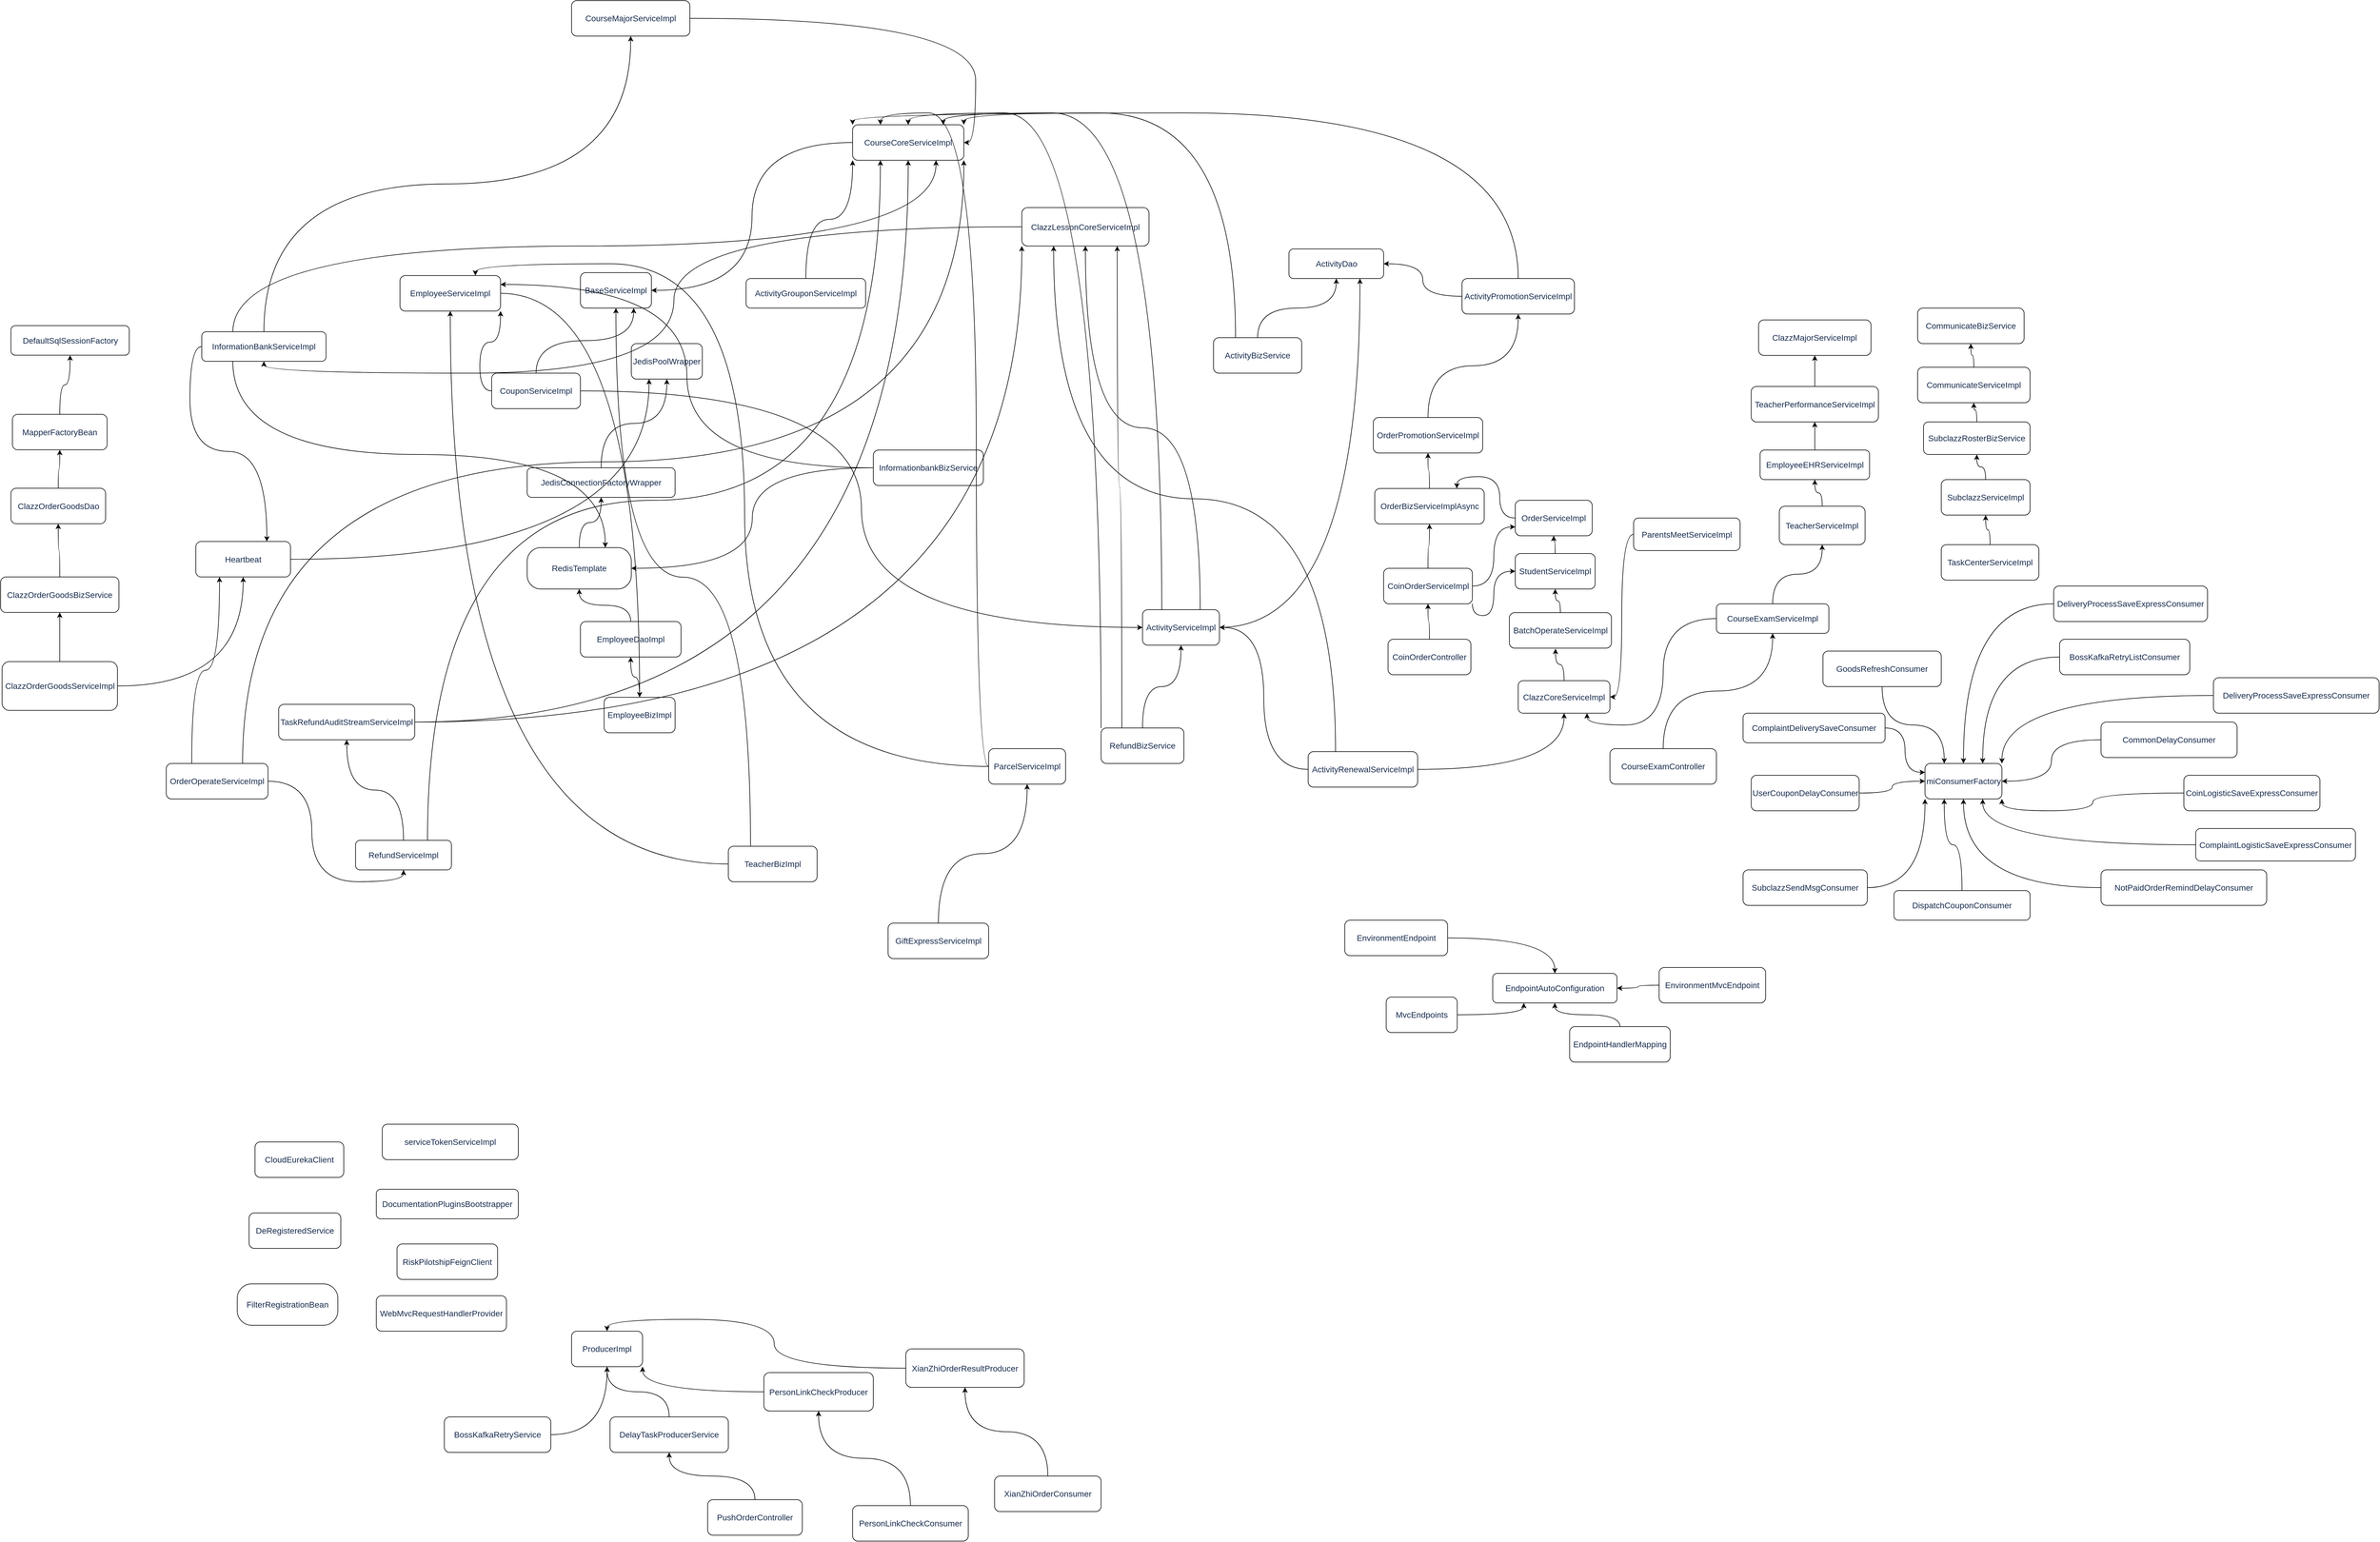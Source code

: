 <mxfile version="14.1.9" type="github">
  <diagram id="prtHgNgQTEPvFCAcTncT" name="Page-1">
    <mxGraphModel dx="4773" dy="5586" grid="1" gridSize="10" guides="1" tooltips="1" connect="1" arrows="1" fold="1" page="1" pageScale="1" pageWidth="3300" pageHeight="4681" math="0" shadow="0">
      <root>
        <mxCell id="0" />
        <mxCell id="1" parent="0" />
        <mxCell id="YcmoeB8cuKXgxBo_Db_2-1" value="&lt;span style=&quot;color: rgb(23 , 43 , 77) ; font-family: , , &amp;#34;segoe ui&amp;#34; , &amp;#34;roboto&amp;#34; , &amp;#34;oxygen&amp;#34; , &amp;#34;ubuntu&amp;#34; , &amp;#34;fira sans&amp;#34; , &amp;#34;droid sans&amp;#34; , &amp;#34;helvetica neue&amp;#34; , sans-serif ; font-size: 14px ; text-align: left ; background-color: rgb(255 , 255 , 255)&quot;&gt;serviceTokenServiceImpl&lt;/span&gt;" style="rounded=1;whiteSpace=wrap;html=1;" vertex="1" parent="1">
          <mxGeometry x="-255" y="1350" width="230" height="60" as="geometry" />
        </mxCell>
        <mxCell id="YcmoeB8cuKXgxBo_Db_2-2" value="&lt;span style=&quot;color: rgb(23 , 43 , 77) ; font-family: , , &amp;#34;segoe ui&amp;#34; , &amp;#34;roboto&amp;#34; , &amp;#34;oxygen&amp;#34; , &amp;#34;ubuntu&amp;#34; , &amp;#34;fira sans&amp;#34; , &amp;#34;droid sans&amp;#34; , &amp;#34;helvetica neue&amp;#34; , sans-serif ; font-size: 14px ; text-align: left ; background-color: rgb(255 , 255 , 255)&quot;&gt;FilterRegistrationBean&lt;/span&gt;" style="rounded=1;whiteSpace=wrap;html=1;arcSize=35;" vertex="1" parent="1">
          <mxGeometry x="-500" y="1620" width="170" height="70" as="geometry" />
        </mxCell>
        <mxCell id="YcmoeB8cuKXgxBo_Db_2-3" value="&lt;span style=&quot;color: rgb(23 , 43 , 77) ; font-family: , , &amp;#34;segoe ui&amp;#34; , &amp;#34;roboto&amp;#34; , &amp;#34;oxygen&amp;#34; , &amp;#34;ubuntu&amp;#34; , &amp;#34;fira sans&amp;#34; , &amp;#34;droid sans&amp;#34; , &amp;#34;helvetica neue&amp;#34; , sans-serif ; font-size: 14px ; text-align: left ; background-color: rgb(255 , 255 , 255)&quot;&gt;BaseServiceImpl&lt;/span&gt;" style="rounded=1;whiteSpace=wrap;html=1;" vertex="1" parent="1">
          <mxGeometry x="80" y="-90" width="120" height="60" as="geometry" />
        </mxCell>
        <mxCell id="YcmoeB8cuKXgxBo_Db_2-4" value="&lt;span style=&quot;color: rgb(23 , 43 , 77) ; font-family: , , &amp;#34;segoe ui&amp;#34; , &amp;#34;roboto&amp;#34; , &amp;#34;oxygen&amp;#34; , &amp;#34;ubuntu&amp;#34; , &amp;#34;fira sans&amp;#34; , &amp;#34;droid sans&amp;#34; , &amp;#34;helvetica neue&amp;#34; , sans-serif ; font-size: 14px ; text-align: left ; background-color: rgb(255 , 255 , 255)&quot;&gt;JedisPoolWrapper&lt;/span&gt;" style="rounded=1;whiteSpace=wrap;html=1;" vertex="1" parent="1">
          <mxGeometry x="166" y="30" width="120" height="60" as="geometry" />
        </mxCell>
        <mxCell id="YcmoeB8cuKXgxBo_Db_2-91" value="" style="edgeStyle=orthogonalEdgeStyle;orthogonalLoop=1;jettySize=auto;html=1;curved=1;" edge="1" parent="1" source="YcmoeB8cuKXgxBo_Db_2-6" target="YcmoeB8cuKXgxBo_Db_2-4">
          <mxGeometry relative="1" as="geometry" />
        </mxCell>
        <mxCell id="YcmoeB8cuKXgxBo_Db_2-6" value="&lt;span style=&quot;color: rgb(23 , 43 , 77) ; font-family: , , &amp;#34;segoe ui&amp;#34; , &amp;#34;roboto&amp;#34; , &amp;#34;oxygen&amp;#34; , &amp;#34;ubuntu&amp;#34; , &amp;#34;fira sans&amp;#34; , &amp;#34;droid sans&amp;#34; , &amp;#34;helvetica neue&amp;#34; , sans-serif ; font-size: 14px ; text-align: left ; background-color: rgb(255 , 255 , 255)&quot;&gt;JedisConnectionFactoryWrapper&lt;/span&gt;" style="rounded=1;whiteSpace=wrap;html=1;" vertex="1" parent="1">
          <mxGeometry x="-10" y="240" width="250" height="50" as="geometry" />
        </mxCell>
        <mxCell id="YcmoeB8cuKXgxBo_Db_2-92" value="" style="edgeStyle=orthogonalEdgeStyle;curved=1;orthogonalLoop=1;jettySize=auto;html=1;" edge="1" parent="1" source="YcmoeB8cuKXgxBo_Db_2-7" target="YcmoeB8cuKXgxBo_Db_2-6">
          <mxGeometry relative="1" as="geometry" />
        </mxCell>
        <mxCell id="YcmoeB8cuKXgxBo_Db_2-7" value="&lt;span style=&quot;color: rgb(23 , 43 , 77) ; font-family: , , &amp;#34;segoe ui&amp;#34; , &amp;#34;roboto&amp;#34; , &amp;#34;oxygen&amp;#34; , &amp;#34;ubuntu&amp;#34; , &amp;#34;fira sans&amp;#34; , &amp;#34;droid sans&amp;#34; , &amp;#34;helvetica neue&amp;#34; , sans-serif ; font-size: 14px ; text-align: left ; background-color: rgb(255 , 255 , 255)&quot;&gt;RedisTemplate&lt;/span&gt;" style="rounded=1;whiteSpace=wrap;html=1;arcSize=33;" vertex="1" parent="1">
          <mxGeometry x="-10" y="375" width="176" height="70" as="geometry" />
        </mxCell>
        <mxCell id="YcmoeB8cuKXgxBo_Db_2-93" value="" style="edgeStyle=orthogonalEdgeStyle;curved=1;orthogonalLoop=1;jettySize=auto;html=1;" edge="1" parent="1" source="YcmoeB8cuKXgxBo_Db_2-8" target="YcmoeB8cuKXgxBo_Db_2-7">
          <mxGeometry relative="1" as="geometry" />
        </mxCell>
        <mxCell id="YcmoeB8cuKXgxBo_Db_2-8" value="&lt;span style=&quot;color: rgb(23 , 43 , 77) ; font-family: , , &amp;#34;segoe ui&amp;#34; , &amp;#34;roboto&amp;#34; , &amp;#34;oxygen&amp;#34; , &amp;#34;ubuntu&amp;#34; , &amp;#34;fira sans&amp;#34; , &amp;#34;droid sans&amp;#34; , &amp;#34;helvetica neue&amp;#34; , sans-serif ; font-size: 14px ; text-align: left ; background-color: rgb(255 , 255 , 255)&quot;&gt;EmployeeDaoImpl&lt;/span&gt;" style="rounded=1;whiteSpace=wrap;html=1;" vertex="1" parent="1">
          <mxGeometry x="80" y="500" width="170" height="60" as="geometry" />
        </mxCell>
        <mxCell id="YcmoeB8cuKXgxBo_Db_2-94" value="" style="edgeStyle=orthogonalEdgeStyle;curved=1;orthogonalLoop=1;jettySize=auto;html=1;" edge="1" parent="1" source="YcmoeB8cuKXgxBo_Db_2-10" target="YcmoeB8cuKXgxBo_Db_2-8">
          <mxGeometry relative="1" as="geometry" />
        </mxCell>
        <mxCell id="YcmoeB8cuKXgxBo_Db_2-10" value="&lt;span style=&quot;color: rgb(23 , 43 , 77) ; font-family: , , &amp;#34;segoe ui&amp;#34; , &amp;#34;roboto&amp;#34; , &amp;#34;oxygen&amp;#34; , &amp;#34;ubuntu&amp;#34; , &amp;#34;fira sans&amp;#34; , &amp;#34;droid sans&amp;#34; , &amp;#34;helvetica neue&amp;#34; , sans-serif ; font-size: 14px ; text-align: left ; background-color: rgb(255 , 255 , 255)&quot;&gt;EmployeeBizImpl&lt;/span&gt;" style="rounded=1;whiteSpace=wrap;html=1;" vertex="1" parent="1">
          <mxGeometry x="120" y="628.13" width="120" height="60" as="geometry" />
        </mxCell>
        <mxCell id="YcmoeB8cuKXgxBo_Db_2-95" value="" style="edgeStyle=orthogonalEdgeStyle;curved=1;orthogonalLoop=1;jettySize=auto;html=1;" edge="1" parent="1" source="YcmoeB8cuKXgxBo_Db_2-12" target="YcmoeB8cuKXgxBo_Db_2-10">
          <mxGeometry relative="1" as="geometry" />
        </mxCell>
        <mxCell id="YcmoeB8cuKXgxBo_Db_2-12" value="&lt;span style=&quot;color: rgb(23 , 43 , 77) ; font-family: , , &amp;#34;segoe ui&amp;#34; , &amp;#34;roboto&amp;#34; , &amp;#34;oxygen&amp;#34; , &amp;#34;ubuntu&amp;#34; , &amp;#34;fira sans&amp;#34; , &amp;#34;droid sans&amp;#34; , &amp;#34;helvetica neue&amp;#34; , sans-serif ; font-size: 14px ; text-align: left ; background-color: rgb(255 , 255 , 255)&quot;&gt;EmployeeServiceImpl&lt;/span&gt;" style="rounded=1;whiteSpace=wrap;html=1;" vertex="1" parent="1">
          <mxGeometry x="-225" y="-85" width="170" height="60" as="geometry" />
        </mxCell>
        <mxCell id="YcmoeB8cuKXgxBo_Db_2-96" value="" style="edgeStyle=orthogonalEdgeStyle;curved=1;orthogonalLoop=1;jettySize=auto;html=1;" edge="1" parent="1" source="YcmoeB8cuKXgxBo_Db_2-13" target="YcmoeB8cuKXgxBo_Db_2-12">
          <mxGeometry relative="1" as="geometry" />
        </mxCell>
        <mxCell id="YcmoeB8cuKXgxBo_Db_2-97" style="edgeStyle=orthogonalEdgeStyle;orthogonalLoop=1;jettySize=auto;html=1;exitX=0.25;exitY=0;exitDx=0;exitDy=0;entryX=0.5;entryY=1;entryDx=0;entryDy=0;curved=1;" edge="1" parent="1" source="YcmoeB8cuKXgxBo_Db_2-13" target="YcmoeB8cuKXgxBo_Db_2-3">
          <mxGeometry relative="1" as="geometry">
            <mxPoint x="110" y="350" as="targetPoint" />
          </mxGeometry>
        </mxCell>
        <mxCell id="YcmoeB8cuKXgxBo_Db_2-13" value="&lt;span style=&quot;color: rgb(23 , 43 , 77) ; font-family: , , &amp;#34;segoe ui&amp;#34; , &amp;#34;roboto&amp;#34; , &amp;#34;oxygen&amp;#34; , &amp;#34;ubuntu&amp;#34; , &amp;#34;fira sans&amp;#34; , &amp;#34;droid sans&amp;#34; , &amp;#34;helvetica neue&amp;#34; , sans-serif ; font-size: 14px ; text-align: left ; background-color: rgb(255 , 255 , 255)&quot;&gt;TeacherBizImpl&lt;/span&gt;" style="rounded=1;whiteSpace=wrap;html=1;" vertex="1" parent="1">
          <mxGeometry x="330" y="880" width="150" height="60" as="geometry" />
        </mxCell>
        <mxCell id="YcmoeB8cuKXgxBo_Db_2-98" style="edgeStyle=orthogonalEdgeStyle;curved=1;orthogonalLoop=1;jettySize=auto;html=1;entryX=1;entryY=0.5;entryDx=0;entryDy=0;" edge="1" parent="1" source="YcmoeB8cuKXgxBo_Db_2-14" target="YcmoeB8cuKXgxBo_Db_2-3">
          <mxGeometry relative="1" as="geometry" />
        </mxCell>
        <mxCell id="YcmoeB8cuKXgxBo_Db_2-14" value="&lt;span style=&quot;color: rgb(23 , 43 , 77) ; font-family: , , &amp;#34;segoe ui&amp;#34; , &amp;#34;roboto&amp;#34; , &amp;#34;oxygen&amp;#34; , &amp;#34;ubuntu&amp;#34; , &amp;#34;fira sans&amp;#34; , &amp;#34;droid sans&amp;#34; , &amp;#34;helvetica neue&amp;#34; , sans-serif ; font-size: 14px ; text-align: left ; background-color: rgb(255 , 255 , 255)&quot;&gt;CourseCoreServiceImpl&lt;/span&gt;" style="rounded=1;whiteSpace=wrap;html=1;" vertex="1" parent="1">
          <mxGeometry x="540" y="-340" width="188" height="60" as="geometry" />
        </mxCell>
        <mxCell id="YcmoeB8cuKXgxBo_Db_2-99" style="edgeStyle=orthogonalEdgeStyle;curved=1;orthogonalLoop=1;jettySize=auto;html=1;entryX=1;entryY=0.25;entryDx=0;entryDy=0;" edge="1" parent="1" source="YcmoeB8cuKXgxBo_Db_2-15" target="YcmoeB8cuKXgxBo_Db_2-12">
          <mxGeometry relative="1" as="geometry" />
        </mxCell>
        <mxCell id="YcmoeB8cuKXgxBo_Db_2-100" style="edgeStyle=orthogonalEdgeStyle;curved=1;orthogonalLoop=1;jettySize=auto;html=1;entryX=1;entryY=0.5;entryDx=0;entryDy=0;" edge="1" parent="1" source="YcmoeB8cuKXgxBo_Db_2-15" target="YcmoeB8cuKXgxBo_Db_2-7">
          <mxGeometry relative="1" as="geometry" />
        </mxCell>
        <mxCell id="YcmoeB8cuKXgxBo_Db_2-15" value="&lt;span style=&quot;color: rgb(23 , 43 , 77) ; font-family: , , &amp;#34;segoe ui&amp;#34; , &amp;#34;roboto&amp;#34; , &amp;#34;oxygen&amp;#34; , &amp;#34;ubuntu&amp;#34; , &amp;#34;fira sans&amp;#34; , &amp;#34;droid sans&amp;#34; , &amp;#34;helvetica neue&amp;#34; , sans-serif ; font-size: 14px ; text-align: left ; background-color: rgb(255 , 255 , 255)&quot;&gt;InformationbankBizService&lt;/span&gt;" style="rounded=1;whiteSpace=wrap;html=1;" vertex="1" parent="1">
          <mxGeometry x="575" y="210" width="186" height="60" as="geometry" />
        </mxCell>
        <mxCell id="YcmoeB8cuKXgxBo_Db_2-101" style="edgeStyle=orthogonalEdgeStyle;curved=1;orthogonalLoop=1;jettySize=auto;html=1;entryX=0.25;entryY=1;entryDx=0;entryDy=0;" edge="1" parent="1" source="YcmoeB8cuKXgxBo_Db_2-16" target="YcmoeB8cuKXgxBo_Db_2-4">
          <mxGeometry relative="1" as="geometry">
            <mxPoint x="340" y="160" as="targetPoint" />
          </mxGeometry>
        </mxCell>
        <mxCell id="YcmoeB8cuKXgxBo_Db_2-16" value="&lt;span style=&quot;color: rgb(23 , 43 , 77) ; font-family: , , &amp;#34;segoe ui&amp;#34; , &amp;#34;roboto&amp;#34; , &amp;#34;oxygen&amp;#34; , &amp;#34;ubuntu&amp;#34; , &amp;#34;fira sans&amp;#34; , &amp;#34;droid sans&amp;#34; , &amp;#34;helvetica neue&amp;#34; , sans-serif ; font-size: 14px ; text-align: left ; background-color: rgb(255 , 255 , 255)&quot;&gt;Heartbeat&lt;/span&gt;" style="rounded=1;whiteSpace=wrap;html=1;" vertex="1" parent="1">
          <mxGeometry x="-570" y="364.68" width="160" height="60" as="geometry" />
        </mxCell>
        <mxCell id="YcmoeB8cuKXgxBo_Db_2-102" style="edgeStyle=orthogonalEdgeStyle;curved=1;orthogonalLoop=1;jettySize=auto;html=1;entryX=1;entryY=0.5;entryDx=0;entryDy=0;" edge="1" parent="1" source="YcmoeB8cuKXgxBo_Db_2-17" target="YcmoeB8cuKXgxBo_Db_2-14">
          <mxGeometry relative="1" as="geometry" />
        </mxCell>
        <mxCell id="YcmoeB8cuKXgxBo_Db_2-17" value="&lt;span style=&quot;color: rgb(23 , 43 , 77) ; font-family: , , &amp;#34;segoe ui&amp;#34; , &amp;#34;roboto&amp;#34; , &amp;#34;oxygen&amp;#34; , &amp;#34;ubuntu&amp;#34; , &amp;#34;fira sans&amp;#34; , &amp;#34;droid sans&amp;#34; , &amp;#34;helvetica neue&amp;#34; , sans-serif ; font-size: 14px ; text-align: left ; background-color: rgb(255 , 255 , 255)&quot;&gt;CourseMajorServiceImpl&lt;/span&gt;" style="rounded=1;whiteSpace=wrap;html=1;" vertex="1" parent="1">
          <mxGeometry x="65" y="-550" width="200" height="60" as="geometry" />
        </mxCell>
        <mxCell id="YcmoeB8cuKXgxBo_Db_2-104" style="edgeStyle=orthogonalEdgeStyle;curved=1;orthogonalLoop=1;jettySize=auto;html=1;exitX=0.5;exitY=0;exitDx=0;exitDy=0;entryX=0.5;entryY=1;entryDx=0;entryDy=0;" edge="1" parent="1" source="YcmoeB8cuKXgxBo_Db_2-18" target="YcmoeB8cuKXgxBo_Db_2-17">
          <mxGeometry relative="1" as="geometry" />
        </mxCell>
        <mxCell id="YcmoeB8cuKXgxBo_Db_2-105" style="edgeStyle=orthogonalEdgeStyle;curved=1;orthogonalLoop=1;jettySize=auto;html=1;exitX=0.25;exitY=0;exitDx=0;exitDy=0;entryX=0.75;entryY=1;entryDx=0;entryDy=0;" edge="1" parent="1" source="YcmoeB8cuKXgxBo_Db_2-18" target="YcmoeB8cuKXgxBo_Db_2-14">
          <mxGeometry relative="1" as="geometry" />
        </mxCell>
        <mxCell id="YcmoeB8cuKXgxBo_Db_2-106" style="edgeStyle=orthogonalEdgeStyle;curved=1;orthogonalLoop=1;jettySize=auto;html=1;exitX=0;exitY=0.5;exitDx=0;exitDy=0;entryX=0.75;entryY=0;entryDx=0;entryDy=0;" edge="1" parent="1" source="YcmoeB8cuKXgxBo_Db_2-18" target="YcmoeB8cuKXgxBo_Db_2-16">
          <mxGeometry relative="1" as="geometry">
            <mxPoint x="170" y="200" as="targetPoint" />
          </mxGeometry>
        </mxCell>
        <mxCell id="YcmoeB8cuKXgxBo_Db_2-107" style="edgeStyle=orthogonalEdgeStyle;curved=1;orthogonalLoop=1;jettySize=auto;html=1;exitX=0.25;exitY=1;exitDx=0;exitDy=0;entryX=0.75;entryY=0;entryDx=0;entryDy=0;" edge="1" parent="1" source="YcmoeB8cuKXgxBo_Db_2-18" target="YcmoeB8cuKXgxBo_Db_2-7">
          <mxGeometry relative="1" as="geometry" />
        </mxCell>
        <mxCell id="YcmoeB8cuKXgxBo_Db_2-18" value="&lt;span style=&quot;color: rgb(23 , 43 , 77) ; font-family: , , &amp;#34;segoe ui&amp;#34; , &amp;#34;roboto&amp;#34; , &amp;#34;oxygen&amp;#34; , &amp;#34;ubuntu&amp;#34; , &amp;#34;fira sans&amp;#34; , &amp;#34;droid sans&amp;#34; , &amp;#34;helvetica neue&amp;#34; , sans-serif ; font-size: 14px ; text-align: left ; background-color: rgb(255 , 255 , 255)&quot;&gt;InformationBankServiceImpl&lt;/span&gt;" style="rounded=1;whiteSpace=wrap;html=1;" vertex="1" parent="1">
          <mxGeometry x="-560" y="10" width="210" height="50" as="geometry" />
        </mxCell>
        <mxCell id="YcmoeB8cuKXgxBo_Db_2-108" style="edgeStyle=orthogonalEdgeStyle;curved=1;orthogonalLoop=1;jettySize=auto;html=1;entryX=0.5;entryY=1;entryDx=0;entryDy=0;" edge="1" parent="1" source="YcmoeB8cuKXgxBo_Db_2-19" target="YcmoeB8cuKXgxBo_Db_2-18">
          <mxGeometry relative="1" as="geometry" />
        </mxCell>
        <mxCell id="YcmoeB8cuKXgxBo_Db_2-19" value="&lt;span style=&quot;color: rgb(23 , 43 , 77) ; font-family: , , &amp;#34;segoe ui&amp;#34; , &amp;#34;roboto&amp;#34; , &amp;#34;oxygen&amp;#34; , &amp;#34;ubuntu&amp;#34; , &amp;#34;fira sans&amp;#34; , &amp;#34;droid sans&amp;#34; , &amp;#34;helvetica neue&amp;#34; , sans-serif ; font-size: 14px ; text-align: left ; background-color: rgb(255 , 255 , 255)&quot;&gt;ClazzLessonCoreServiceImpl&lt;/span&gt;" style="rounded=1;whiteSpace=wrap;html=1;" vertex="1" parent="1">
          <mxGeometry x="826" y="-200" width="215" height="65" as="geometry" />
        </mxCell>
        <mxCell id="YcmoeB8cuKXgxBo_Db_2-20" value="&lt;span style=&quot;color: rgb(23 , 43 , 77) ; font-family: , , &amp;#34;segoe ui&amp;#34; , &amp;#34;roboto&amp;#34; , &amp;#34;oxygen&amp;#34; , &amp;#34;ubuntu&amp;#34; , &amp;#34;fira sans&amp;#34; , &amp;#34;droid sans&amp;#34; , &amp;#34;helvetica neue&amp;#34; , sans-serif ; font-size: 14px ; text-align: left ; background-color: rgb(255 , 255 , 255)&quot;&gt;DefaultSqlSessionFactory&lt;/span&gt;" style="rounded=1;whiteSpace=wrap;html=1;" vertex="1" parent="1">
          <mxGeometry x="-882.5" y="-0.32" width="200" height="50" as="geometry" />
        </mxCell>
        <mxCell id="YcmoeB8cuKXgxBo_Db_2-110" style="edgeStyle=orthogonalEdgeStyle;curved=1;orthogonalLoop=1;jettySize=auto;html=1;" edge="1" parent="1" source="YcmoeB8cuKXgxBo_Db_2-21" target="YcmoeB8cuKXgxBo_Db_2-20">
          <mxGeometry relative="1" as="geometry" />
        </mxCell>
        <mxCell id="YcmoeB8cuKXgxBo_Db_2-21" value="&lt;span style=&quot;color: rgb(23 , 43 , 77) ; font-family: , , &amp;#34;segoe ui&amp;#34; , &amp;#34;roboto&amp;#34; , &amp;#34;oxygen&amp;#34; , &amp;#34;ubuntu&amp;#34; , &amp;#34;fira sans&amp;#34; , &amp;#34;droid sans&amp;#34; , &amp;#34;helvetica neue&amp;#34; , sans-serif ; font-size: 14px ; text-align: left ; background-color: rgb(255 , 255 , 255)&quot;&gt;MapperFactoryBean&lt;/span&gt;" style="rounded=1;whiteSpace=wrap;html=1;" vertex="1" parent="1">
          <mxGeometry x="-880" y="149.68" width="160" height="60" as="geometry" />
        </mxCell>
        <mxCell id="YcmoeB8cuKXgxBo_Db_2-196" value="" style="edgeStyle=orthogonalEdgeStyle;curved=1;orthogonalLoop=1;jettySize=auto;html=1;" edge="1" parent="1" source="YcmoeB8cuKXgxBo_Db_2-22" target="YcmoeB8cuKXgxBo_Db_2-21">
          <mxGeometry relative="1" as="geometry" />
        </mxCell>
        <mxCell id="YcmoeB8cuKXgxBo_Db_2-22" value="&lt;span style=&quot;color: rgb(23 , 43 , 77) ; font-family: , , &amp;#34;segoe ui&amp;#34; , &amp;#34;roboto&amp;#34; , &amp;#34;oxygen&amp;#34; , &amp;#34;ubuntu&amp;#34; , &amp;#34;fira sans&amp;#34; , &amp;#34;droid sans&amp;#34; , &amp;#34;helvetica neue&amp;#34; , sans-serif ; font-size: 14px ; text-align: left ; background-color: rgb(255 , 255 , 255)&quot;&gt;ClazzOrderGoodsDao&lt;/span&gt;" style="rounded=1;whiteSpace=wrap;html=1;" vertex="1" parent="1">
          <mxGeometry x="-882.5" y="274.68" width="160" height="60" as="geometry" />
        </mxCell>
        <mxCell id="YcmoeB8cuKXgxBo_Db_2-111" style="edgeStyle=orthogonalEdgeStyle;curved=1;orthogonalLoop=1;jettySize=auto;html=1;" edge="1" parent="1" source="YcmoeB8cuKXgxBo_Db_2-23" target="YcmoeB8cuKXgxBo_Db_2-22">
          <mxGeometry relative="1" as="geometry" />
        </mxCell>
        <mxCell id="YcmoeB8cuKXgxBo_Db_2-23" value="&lt;span style=&quot;color: rgb(23 , 43 , 77) ; font-family: , , &amp;#34;segoe ui&amp;#34; , &amp;#34;roboto&amp;#34; , &amp;#34;oxygen&amp;#34; , &amp;#34;ubuntu&amp;#34; , &amp;#34;fira sans&amp;#34; , &amp;#34;droid sans&amp;#34; , &amp;#34;helvetica neue&amp;#34; , sans-serif ; font-size: 14px ; text-align: left ; background-color: rgb(255 , 255 , 255)&quot;&gt;ClazzOrderGoodsBizService&lt;/span&gt;" style="rounded=1;whiteSpace=wrap;html=1;" vertex="1" parent="1">
          <mxGeometry x="-900" y="424.68" width="200" height="60" as="geometry" />
        </mxCell>
        <mxCell id="YcmoeB8cuKXgxBo_Db_2-112" style="edgeStyle=orthogonalEdgeStyle;curved=1;orthogonalLoop=1;jettySize=auto;html=1;exitX=0;exitY=0.5;exitDx=0;exitDy=0;entryX=0.5;entryY=1;entryDx=0;entryDy=0;" edge="1" parent="1" source="YcmoeB8cuKXgxBo_Db_2-24" target="YcmoeB8cuKXgxBo_Db_2-23">
          <mxGeometry relative="1" as="geometry" />
        </mxCell>
        <mxCell id="YcmoeB8cuKXgxBo_Db_2-198" value="" style="edgeStyle=orthogonalEdgeStyle;curved=1;orthogonalLoop=1;jettySize=auto;html=1;" edge="1" parent="1" source="YcmoeB8cuKXgxBo_Db_2-24" target="YcmoeB8cuKXgxBo_Db_2-16">
          <mxGeometry relative="1" as="geometry" />
        </mxCell>
        <mxCell id="YcmoeB8cuKXgxBo_Db_2-24" value="&lt;span style=&quot;color: rgb(23 , 43 , 77) ; font-family: , , &amp;#34;segoe ui&amp;#34; , &amp;#34;roboto&amp;#34; , &amp;#34;oxygen&amp;#34; , &amp;#34;ubuntu&amp;#34; , &amp;#34;fira sans&amp;#34; , &amp;#34;droid sans&amp;#34; , &amp;#34;helvetica neue&amp;#34; , sans-serif ; font-size: 14px ; text-align: left ; background-color: rgb(255 , 255 , 255)&quot;&gt;ClazzOrderGoodsServiceImpl&lt;/span&gt;" style="rounded=1;whiteSpace=wrap;html=1;direction=south;" vertex="1" parent="1">
          <mxGeometry x="-897.5" y="567.81" width="195" height="82.5" as="geometry" />
        </mxCell>
        <mxCell id="YcmoeB8cuKXgxBo_Db_2-25" value="&lt;span style=&quot;color: rgb(23 , 43 , 77) ; font-family: , , &amp;#34;segoe ui&amp;#34; , &amp;#34;roboto&amp;#34; , &amp;#34;oxygen&amp;#34; , &amp;#34;ubuntu&amp;#34; , &amp;#34;fira sans&amp;#34; , &amp;#34;droid sans&amp;#34; , &amp;#34;helvetica neue&amp;#34; , sans-serif ; font-size: 14px ; text-align: left ; background-color: rgb(255 , 255 , 255)&quot;&gt;ActivityDao&lt;/span&gt;" style="rounded=1;whiteSpace=wrap;html=1;" vertex="1" parent="1">
          <mxGeometry x="1277.5" y="-130" width="160" height="50" as="geometry" />
        </mxCell>
        <mxCell id="YcmoeB8cuKXgxBo_Db_2-115" style="edgeStyle=orthogonalEdgeStyle;curved=1;orthogonalLoop=1;jettySize=auto;html=1;entryX=0.5;entryY=1;entryDx=0;entryDy=0;" edge="1" parent="1" source="YcmoeB8cuKXgxBo_Db_2-26" target="YcmoeB8cuKXgxBo_Db_2-14">
          <mxGeometry relative="1" as="geometry" />
        </mxCell>
        <mxCell id="YcmoeB8cuKXgxBo_Db_2-199" style="edgeStyle=orthogonalEdgeStyle;curved=1;orthogonalLoop=1;jettySize=auto;html=1;exitX=1;exitY=0.5;exitDx=0;exitDy=0;entryX=0;entryY=1;entryDx=0;entryDy=0;" edge="1" parent="1" source="YcmoeB8cuKXgxBo_Db_2-26" target="YcmoeB8cuKXgxBo_Db_2-19">
          <mxGeometry relative="1" as="geometry" />
        </mxCell>
        <mxCell id="YcmoeB8cuKXgxBo_Db_2-26" value="&lt;span style=&quot;color: rgb(23 , 43 , 77) ; font-family: , , &amp;#34;segoe ui&amp;#34; , &amp;#34;roboto&amp;#34; , &amp;#34;oxygen&amp;#34; , &amp;#34;ubuntu&amp;#34; , &amp;#34;fira sans&amp;#34; , &amp;#34;droid sans&amp;#34; , &amp;#34;helvetica neue&amp;#34; , sans-serif ; font-size: 14px ; text-align: left ; background-color: rgb(255 , 255 , 255)&quot;&gt;TaskRefundAuditStreamServiceImpl&lt;/span&gt;" style="rounded=1;whiteSpace=wrap;html=1;" vertex="1" parent="1">
          <mxGeometry x="-430" y="640" width="230" height="60" as="geometry" />
        </mxCell>
        <mxCell id="YcmoeB8cuKXgxBo_Db_2-116" style="edgeStyle=orthogonalEdgeStyle;curved=1;orthogonalLoop=1;jettySize=auto;html=1;exitX=0.5;exitY=0;exitDx=0;exitDy=0;entryX=0.5;entryY=1;entryDx=0;entryDy=0;" edge="1" parent="1" source="YcmoeB8cuKXgxBo_Db_2-27" target="YcmoeB8cuKXgxBo_Db_2-26">
          <mxGeometry relative="1" as="geometry" />
        </mxCell>
        <mxCell id="YcmoeB8cuKXgxBo_Db_2-117" style="edgeStyle=orthogonalEdgeStyle;curved=1;orthogonalLoop=1;jettySize=auto;html=1;exitX=0.75;exitY=0;exitDx=0;exitDy=0;entryX=0.25;entryY=1;entryDx=0;entryDy=0;" edge="1" parent="1" source="YcmoeB8cuKXgxBo_Db_2-27" target="YcmoeB8cuKXgxBo_Db_2-14">
          <mxGeometry relative="1" as="geometry" />
        </mxCell>
        <mxCell id="YcmoeB8cuKXgxBo_Db_2-27" value="&lt;span style=&quot;color: rgb(23 , 43 , 77) ; font-family: , , &amp;#34;segoe ui&amp;#34; , &amp;#34;roboto&amp;#34; , &amp;#34;oxygen&amp;#34; , &amp;#34;ubuntu&amp;#34; , &amp;#34;fira sans&amp;#34; , &amp;#34;droid sans&amp;#34; , &amp;#34;helvetica neue&amp;#34; , sans-serif ; font-size: 14px ; text-align: left ; background-color: rgb(255 , 255 , 255)&quot;&gt;RefundServiceImpl&lt;/span&gt;" style="rounded=1;whiteSpace=wrap;html=1;" vertex="1" parent="1">
          <mxGeometry x="-300" y="870" width="162" height="50" as="geometry" />
        </mxCell>
        <mxCell id="YcmoeB8cuKXgxBo_Db_2-118" style="edgeStyle=orthogonalEdgeStyle;curved=1;orthogonalLoop=1;jettySize=auto;html=1;entryX=0;entryY=1;entryDx=0;entryDy=0;" edge="1" parent="1" source="YcmoeB8cuKXgxBo_Db_2-28" target="YcmoeB8cuKXgxBo_Db_2-14">
          <mxGeometry relative="1" as="geometry" />
        </mxCell>
        <mxCell id="YcmoeB8cuKXgxBo_Db_2-28" value="&lt;span style=&quot;color: rgb(23 , 43 , 77) ; font-family: , , &amp;#34;segoe ui&amp;#34; , &amp;#34;roboto&amp;#34; , &amp;#34;oxygen&amp;#34; , &amp;#34;ubuntu&amp;#34; , &amp;#34;fira sans&amp;#34; , &amp;#34;droid sans&amp;#34; , &amp;#34;helvetica neue&amp;#34; , sans-serif ; font-size: 14px ; text-align: left ; background-color: rgb(255 , 255 , 255)&quot;&gt;ActivityGrouponServiceImpl&lt;/span&gt;" style="rounded=1;whiteSpace=wrap;html=1;" vertex="1" parent="1">
          <mxGeometry x="360" y="-80" width="202" height="50" as="geometry" />
        </mxCell>
        <mxCell id="YcmoeB8cuKXgxBo_Db_2-119" style="edgeStyle=orthogonalEdgeStyle;curved=1;orthogonalLoop=1;jettySize=auto;html=1;entryX=0.5;entryY=1;entryDx=0;entryDy=0;" edge="1" parent="1" source="YcmoeB8cuKXgxBo_Db_2-29" target="YcmoeB8cuKXgxBo_Db_2-27">
          <mxGeometry relative="1" as="geometry" />
        </mxCell>
        <mxCell id="YcmoeB8cuKXgxBo_Db_2-120" style="edgeStyle=orthogonalEdgeStyle;curved=1;orthogonalLoop=1;jettySize=auto;html=1;exitX=0.75;exitY=0;exitDx=0;exitDy=0;entryX=1;entryY=1;entryDx=0;entryDy=0;" edge="1" parent="1" source="YcmoeB8cuKXgxBo_Db_2-29" target="YcmoeB8cuKXgxBo_Db_2-14">
          <mxGeometry relative="1" as="geometry" />
        </mxCell>
        <mxCell id="YcmoeB8cuKXgxBo_Db_2-121" style="edgeStyle=orthogonalEdgeStyle;curved=1;orthogonalLoop=1;jettySize=auto;html=1;exitX=0.25;exitY=0;exitDx=0;exitDy=0;entryX=0.25;entryY=1;entryDx=0;entryDy=0;" edge="1" parent="1" source="YcmoeB8cuKXgxBo_Db_2-29" target="YcmoeB8cuKXgxBo_Db_2-16">
          <mxGeometry relative="1" as="geometry" />
        </mxCell>
        <mxCell id="YcmoeB8cuKXgxBo_Db_2-29" value="&lt;span style=&quot;color: rgb(23 , 43 , 77) ; font-family: , , &amp;#34;segoe ui&amp;#34; , &amp;#34;roboto&amp;#34; , &amp;#34;oxygen&amp;#34; , &amp;#34;ubuntu&amp;#34; , &amp;#34;fira sans&amp;#34; , &amp;#34;droid sans&amp;#34; , &amp;#34;helvetica neue&amp;#34; , sans-serif ; font-size: 14px ; text-align: left ; background-color: rgb(255 , 255 , 255)&quot;&gt;OrderOperateServiceImpl&lt;/span&gt;" style="rounded=1;whiteSpace=wrap;html=1;" vertex="1" parent="1">
          <mxGeometry x="-620" y="740" width="172" height="60" as="geometry" />
        </mxCell>
        <mxCell id="YcmoeB8cuKXgxBo_Db_2-124" style="edgeStyle=orthogonalEdgeStyle;curved=1;orthogonalLoop=1;jettySize=auto;html=1;entryX=0.75;entryY=1;entryDx=0;entryDy=0;" edge="1" parent="1" source="YcmoeB8cuKXgxBo_Db_2-30" target="YcmoeB8cuKXgxBo_Db_2-25">
          <mxGeometry relative="1" as="geometry" />
        </mxCell>
        <mxCell id="YcmoeB8cuKXgxBo_Db_2-125" style="edgeStyle=orthogonalEdgeStyle;curved=1;orthogonalLoop=1;jettySize=auto;html=1;exitX=0.25;exitY=0;exitDx=0;exitDy=0;entryX=0.814;entryY=0;entryDx=0;entryDy=0;entryPerimeter=0;" edge="1" parent="1" source="YcmoeB8cuKXgxBo_Db_2-30" target="YcmoeB8cuKXgxBo_Db_2-14">
          <mxGeometry relative="1" as="geometry" />
        </mxCell>
        <mxCell id="YcmoeB8cuKXgxBo_Db_2-126" style="edgeStyle=orthogonalEdgeStyle;curved=1;orthogonalLoop=1;jettySize=auto;html=1;exitX=0.75;exitY=0;exitDx=0;exitDy=0;entryX=0.5;entryY=1;entryDx=0;entryDy=0;" edge="1" parent="1" source="YcmoeB8cuKXgxBo_Db_2-30" target="YcmoeB8cuKXgxBo_Db_2-19">
          <mxGeometry relative="1" as="geometry" />
        </mxCell>
        <mxCell id="YcmoeB8cuKXgxBo_Db_2-30" value="&lt;span style=&quot;color: rgb(23 , 43 , 77) ; font-family: , , &amp;#34;segoe ui&amp;#34; , &amp;#34;roboto&amp;#34; , &amp;#34;oxygen&amp;#34; , &amp;#34;ubuntu&amp;#34; , &amp;#34;fira sans&amp;#34; , &amp;#34;droid sans&amp;#34; , &amp;#34;helvetica neue&amp;#34; , sans-serif ; font-size: 14px ; text-align: left ; background-color: rgb(255 , 255 , 255)&quot;&gt;ActivityServiceImpl&lt;/span&gt;" style="rounded=1;whiteSpace=wrap;html=1;" vertex="1" parent="1">
          <mxGeometry x="1030" y="480" width="130" height="60" as="geometry" />
        </mxCell>
        <mxCell id="YcmoeB8cuKXgxBo_Db_2-122" style="edgeStyle=orthogonalEdgeStyle;curved=1;orthogonalLoop=1;jettySize=auto;html=1;exitX=0.5;exitY=0;exitDx=0;exitDy=0;entryX=0.5;entryY=1;entryDx=0;entryDy=0;" edge="1" parent="1" source="YcmoeB8cuKXgxBo_Db_2-31" target="YcmoeB8cuKXgxBo_Db_2-25">
          <mxGeometry relative="1" as="geometry" />
        </mxCell>
        <mxCell id="YcmoeB8cuKXgxBo_Db_2-123" style="edgeStyle=orthogonalEdgeStyle;curved=1;orthogonalLoop=1;jettySize=auto;html=1;exitX=0.25;exitY=0;exitDx=0;exitDy=0;entryX=1;entryY=0;entryDx=0;entryDy=0;" edge="1" parent="1" source="YcmoeB8cuKXgxBo_Db_2-31" target="YcmoeB8cuKXgxBo_Db_2-14">
          <mxGeometry relative="1" as="geometry" />
        </mxCell>
        <mxCell id="YcmoeB8cuKXgxBo_Db_2-31" value="&lt;span style=&quot;color: rgb(23 , 43 , 77) ; font-family: , , &amp;#34;segoe ui&amp;#34; , &amp;#34;roboto&amp;#34; , &amp;#34;oxygen&amp;#34; , &amp;#34;ubuntu&amp;#34; , &amp;#34;fira sans&amp;#34; , &amp;#34;droid sans&amp;#34; , &amp;#34;helvetica neue&amp;#34; , sans-serif ; font-size: 14px ; text-align: left ; background-color: rgb(255 , 255 , 255)&quot;&gt;ActivityBizService&lt;/span&gt;" style="rounded=1;whiteSpace=wrap;html=1;" vertex="1" parent="1">
          <mxGeometry x="1150" y="20" width="149" height="60" as="geometry" />
        </mxCell>
        <mxCell id="YcmoeB8cuKXgxBo_Db_2-127" style="edgeStyle=orthogonalEdgeStyle;curved=1;orthogonalLoop=1;jettySize=auto;html=1;" edge="1" parent="1" source="YcmoeB8cuKXgxBo_Db_2-32" target="YcmoeB8cuKXgxBo_Db_2-30">
          <mxGeometry relative="1" as="geometry" />
        </mxCell>
        <mxCell id="YcmoeB8cuKXgxBo_Db_2-128" style="edgeStyle=orthogonalEdgeStyle;curved=1;orthogonalLoop=1;jettySize=auto;html=1;exitX=0.25;exitY=0;exitDx=0;exitDy=0;entryX=0.75;entryY=1;entryDx=0;entryDy=0;" edge="1" parent="1" source="YcmoeB8cuKXgxBo_Db_2-32" target="YcmoeB8cuKXgxBo_Db_2-19">
          <mxGeometry relative="1" as="geometry" />
        </mxCell>
        <mxCell id="YcmoeB8cuKXgxBo_Db_2-129" style="edgeStyle=orthogonalEdgeStyle;curved=1;orthogonalLoop=1;jettySize=auto;html=1;exitX=0;exitY=0;exitDx=0;exitDy=0;entryX=0.5;entryY=0;entryDx=0;entryDy=0;" edge="1" parent="1" source="YcmoeB8cuKXgxBo_Db_2-32" target="YcmoeB8cuKXgxBo_Db_2-14">
          <mxGeometry relative="1" as="geometry" />
        </mxCell>
        <mxCell id="YcmoeB8cuKXgxBo_Db_2-32" value="&lt;span style=&quot;color: rgb(23 , 43 , 77) ; font-family: , , &amp;#34;segoe ui&amp;#34; , &amp;#34;roboto&amp;#34; , &amp;#34;oxygen&amp;#34; , &amp;#34;ubuntu&amp;#34; , &amp;#34;fira sans&amp;#34; , &amp;#34;droid sans&amp;#34; , &amp;#34;helvetica neue&amp;#34; , sans-serif ; font-size: 14px ; text-align: left ; background-color: rgb(255 , 255 , 255)&quot;&gt;RefundBizService&lt;/span&gt;" style="rounded=1;whiteSpace=wrap;html=1;" vertex="1" parent="1">
          <mxGeometry x="960" y="680" width="140" height="60" as="geometry" />
        </mxCell>
        <mxCell id="YcmoeB8cuKXgxBo_Db_2-132" style="edgeStyle=orthogonalEdgeStyle;curved=1;orthogonalLoop=1;jettySize=auto;html=1;entryX=0.5;entryY=1;entryDx=0;entryDy=0;" edge="1" parent="1" source="YcmoeB8cuKXgxBo_Db_2-33" target="YcmoeB8cuKXgxBo_Db_2-34">
          <mxGeometry relative="1" as="geometry" />
        </mxCell>
        <mxCell id="YcmoeB8cuKXgxBo_Db_2-33" value="&lt;span style=&quot;color: rgb(23 , 43 , 77) ; font-family: , , &amp;#34;segoe ui&amp;#34; , &amp;#34;roboto&amp;#34; , &amp;#34;oxygen&amp;#34; , &amp;#34;ubuntu&amp;#34; , &amp;#34;fira sans&amp;#34; , &amp;#34;droid sans&amp;#34; , &amp;#34;helvetica neue&amp;#34; , sans-serif ; font-size: 14px ; text-align: left ; background-color: rgb(255 , 255 , 255)&quot;&gt;GiftExpressServiceImpl&lt;/span&gt;" style="rounded=1;whiteSpace=wrap;html=1;" vertex="1" parent="1">
          <mxGeometry x="600" y="1010" width="170" height="60" as="geometry" />
        </mxCell>
        <mxCell id="YcmoeB8cuKXgxBo_Db_2-130" style="edgeStyle=orthogonalEdgeStyle;curved=1;orthogonalLoop=1;jettySize=auto;html=1;entryX=0.25;entryY=0;entryDx=0;entryDy=0;" edge="1" parent="1" source="YcmoeB8cuKXgxBo_Db_2-34" target="YcmoeB8cuKXgxBo_Db_2-14">
          <mxGeometry relative="1" as="geometry" />
        </mxCell>
        <mxCell id="YcmoeB8cuKXgxBo_Db_2-131" style="edgeStyle=orthogonalEdgeStyle;curved=1;orthogonalLoop=1;jettySize=auto;html=1;entryX=0.75;entryY=0;entryDx=0;entryDy=0;" edge="1" parent="1" source="YcmoeB8cuKXgxBo_Db_2-34" target="YcmoeB8cuKXgxBo_Db_2-12">
          <mxGeometry relative="1" as="geometry" />
        </mxCell>
        <mxCell id="YcmoeB8cuKXgxBo_Db_2-34" value="&lt;span style=&quot;color: rgb(23 , 43 , 77) ; font-family: , , &amp;#34;segoe ui&amp;#34; , &amp;#34;roboto&amp;#34; , &amp;#34;oxygen&amp;#34; , &amp;#34;ubuntu&amp;#34; , &amp;#34;fira sans&amp;#34; , &amp;#34;droid sans&amp;#34; , &amp;#34;helvetica neue&amp;#34; , sans-serif ; font-size: 14px ; text-align: left ; background-color: rgb(255 , 255 , 255)&quot;&gt;ParcelServiceImpl&lt;/span&gt;" style="rounded=1;whiteSpace=wrap;html=1;" vertex="1" parent="1">
          <mxGeometry x="770" y="715" width="130" height="60" as="geometry" />
        </mxCell>
        <mxCell id="YcmoeB8cuKXgxBo_Db_2-136" style="edgeStyle=orthogonalEdgeStyle;curved=1;orthogonalLoop=1;jettySize=auto;html=1;entryX=1;entryY=0.5;entryDx=0;entryDy=0;" edge="1" parent="1" source="YcmoeB8cuKXgxBo_Db_2-35" target="YcmoeB8cuKXgxBo_Db_2-25">
          <mxGeometry relative="1" as="geometry" />
        </mxCell>
        <mxCell id="YcmoeB8cuKXgxBo_Db_2-137" style="edgeStyle=orthogonalEdgeStyle;curved=1;orthogonalLoop=1;jettySize=auto;html=1;exitX=0.5;exitY=0;exitDx=0;exitDy=0;entryX=0;entryY=0;entryDx=0;entryDy=0;" edge="1" parent="1" source="YcmoeB8cuKXgxBo_Db_2-35" target="YcmoeB8cuKXgxBo_Db_2-14">
          <mxGeometry relative="1" as="geometry" />
        </mxCell>
        <mxCell id="YcmoeB8cuKXgxBo_Db_2-35" value="&lt;span style=&quot;color: rgb(23 , 43 , 77) ; font-family: , , &amp;#34;segoe ui&amp;#34; , &amp;#34;roboto&amp;#34; , &amp;#34;oxygen&amp;#34; , &amp;#34;ubuntu&amp;#34; , &amp;#34;fira sans&amp;#34; , &amp;#34;droid sans&amp;#34; , &amp;#34;helvetica neue&amp;#34; , sans-serif ; font-size: 14px ; text-align: left ; background-color: rgb(255 , 255 , 255)&quot;&gt;ActivityPromotionServiceImpl&lt;/span&gt;" style="rounded=1;whiteSpace=wrap;html=1;" vertex="1" parent="1">
          <mxGeometry x="1570" y="-80" width="190" height="60" as="geometry" />
        </mxCell>
        <mxCell id="YcmoeB8cuKXgxBo_Db_2-133" style="edgeStyle=orthogonalEdgeStyle;curved=1;orthogonalLoop=1;jettySize=auto;html=1;entryX=0;entryY=0.5;entryDx=0;entryDy=0;" edge="1" parent="1" source="YcmoeB8cuKXgxBo_Db_2-36" target="YcmoeB8cuKXgxBo_Db_2-30">
          <mxGeometry relative="1" as="geometry" />
        </mxCell>
        <mxCell id="YcmoeB8cuKXgxBo_Db_2-134" style="edgeStyle=orthogonalEdgeStyle;curved=1;orthogonalLoop=1;jettySize=auto;html=1;exitX=0;exitY=0.5;exitDx=0;exitDy=0;entryX=1;entryY=1;entryDx=0;entryDy=0;" edge="1" parent="1" source="YcmoeB8cuKXgxBo_Db_2-36" target="YcmoeB8cuKXgxBo_Db_2-12">
          <mxGeometry relative="1" as="geometry" />
        </mxCell>
        <mxCell id="YcmoeB8cuKXgxBo_Db_2-135" style="edgeStyle=orthogonalEdgeStyle;curved=1;orthogonalLoop=1;jettySize=auto;html=1;entryX=0.75;entryY=1;entryDx=0;entryDy=0;" edge="1" parent="1" source="YcmoeB8cuKXgxBo_Db_2-36" target="YcmoeB8cuKXgxBo_Db_2-3">
          <mxGeometry relative="1" as="geometry" />
        </mxCell>
        <mxCell id="YcmoeB8cuKXgxBo_Db_2-36" value="&lt;span style=&quot;color: rgb(23 , 43 , 77) ; font-family: , , &amp;#34;segoe ui&amp;#34; , &amp;#34;roboto&amp;#34; , &amp;#34;oxygen&amp;#34; , &amp;#34;ubuntu&amp;#34; , &amp;#34;fira sans&amp;#34; , &amp;#34;droid sans&amp;#34; , &amp;#34;helvetica neue&amp;#34; , sans-serif ; font-size: 14px ; text-align: left ; background-color: rgb(255 , 255 , 255)&quot;&gt;CouponServiceImpl&lt;/span&gt;" style="rounded=1;whiteSpace=wrap;html=1;" vertex="1" parent="1">
          <mxGeometry x="-70" y="80" width="150" height="60" as="geometry" />
        </mxCell>
        <mxCell id="YcmoeB8cuKXgxBo_Db_2-139" style="edgeStyle=orthogonalEdgeStyle;curved=1;orthogonalLoop=1;jettySize=auto;html=1;entryX=0.5;entryY=1;entryDx=0;entryDy=0;" edge="1" parent="1" source="YcmoeB8cuKXgxBo_Db_2-37" target="YcmoeB8cuKXgxBo_Db_2-38">
          <mxGeometry relative="1" as="geometry" />
        </mxCell>
        <mxCell id="YcmoeB8cuKXgxBo_Db_2-37" value="&lt;span style=&quot;color: rgb(23 , 43 , 77) ; font-family: , , &amp;#34;segoe ui&amp;#34; , &amp;#34;roboto&amp;#34; , &amp;#34;oxygen&amp;#34; , &amp;#34;ubuntu&amp;#34; , &amp;#34;fira sans&amp;#34; , &amp;#34;droid sans&amp;#34; , &amp;#34;helvetica neue&amp;#34; , sans-serif ; font-size: 14px ; text-align: left ; background-color: rgb(255 , 255 , 255)&quot;&gt;OrderBizServiceImplAsync&lt;/span&gt;" style="rounded=1;whiteSpace=wrap;html=1;" vertex="1" parent="1">
          <mxGeometry x="1422.5" y="275" width="185" height="60" as="geometry" />
        </mxCell>
        <mxCell id="YcmoeB8cuKXgxBo_Db_2-138" style="edgeStyle=orthogonalEdgeStyle;curved=1;orthogonalLoop=1;jettySize=auto;html=1;entryX=0.5;entryY=1;entryDx=0;entryDy=0;" edge="1" parent="1" source="YcmoeB8cuKXgxBo_Db_2-38" target="YcmoeB8cuKXgxBo_Db_2-35">
          <mxGeometry relative="1" as="geometry" />
        </mxCell>
        <mxCell id="YcmoeB8cuKXgxBo_Db_2-38" value="&lt;span style=&quot;color: rgb(23 , 43 , 77) ; font-family: , , &amp;#34;segoe ui&amp;#34; , &amp;#34;roboto&amp;#34; , &amp;#34;oxygen&amp;#34; , &amp;#34;ubuntu&amp;#34; , &amp;#34;fira sans&amp;#34; , &amp;#34;droid sans&amp;#34; , &amp;#34;helvetica neue&amp;#34; , sans-serif ; font-size: 14px ; text-align: left ; background-color: rgb(255 , 255 , 255)&quot;&gt;OrderPromotionServiceImpl&lt;/span&gt;" style="rounded=1;whiteSpace=wrap;html=1;" vertex="1" parent="1">
          <mxGeometry x="1420" y="155" width="185" height="60" as="geometry" />
        </mxCell>
        <mxCell id="YcmoeB8cuKXgxBo_Db_2-141" style="edgeStyle=orthogonalEdgeStyle;curved=1;orthogonalLoop=1;jettySize=auto;html=1;entryX=0.5;entryY=1;entryDx=0;entryDy=0;" edge="1" parent="1" source="YcmoeB8cuKXgxBo_Db_2-40" target="YcmoeB8cuKXgxBo_Db_2-41">
          <mxGeometry relative="1" as="geometry" />
        </mxCell>
        <mxCell id="YcmoeB8cuKXgxBo_Db_2-40" value="&lt;span style=&quot;color: rgb(23 , 43 , 77) ; font-family: , , &amp;#34;segoe ui&amp;#34; , &amp;#34;roboto&amp;#34; , &amp;#34;oxygen&amp;#34; , &amp;#34;ubuntu&amp;#34; , &amp;#34;fira sans&amp;#34; , &amp;#34;droid sans&amp;#34; , &amp;#34;helvetica neue&amp;#34; , sans-serif ; font-size: 14px ; text-align: left ; background-color: rgb(255 , 255 , 255)&quot;&gt;StudentServiceImpl&lt;/span&gt;" style="rounded=1;whiteSpace=wrap;html=1;" vertex="1" parent="1">
          <mxGeometry x="1660" y="385" width="135" height="60" as="geometry" />
        </mxCell>
        <mxCell id="YcmoeB8cuKXgxBo_Db_2-194" style="edgeStyle=orthogonalEdgeStyle;curved=1;orthogonalLoop=1;jettySize=auto;html=1;entryX=0.75;entryY=0;entryDx=0;entryDy=0;" edge="1" parent="1" source="YcmoeB8cuKXgxBo_Db_2-41" target="YcmoeB8cuKXgxBo_Db_2-37">
          <mxGeometry relative="1" as="geometry" />
        </mxCell>
        <mxCell id="YcmoeB8cuKXgxBo_Db_2-41" value="&lt;span style=&quot;color: rgb(23 , 43 , 77) ; font-family: , , &amp;#34;segoe ui&amp;#34; , &amp;#34;roboto&amp;#34; , &amp;#34;oxygen&amp;#34; , &amp;#34;ubuntu&amp;#34; , &amp;#34;fira sans&amp;#34; , &amp;#34;droid sans&amp;#34; , &amp;#34;helvetica neue&amp;#34; , sans-serif ; font-size: 14px ; text-align: left ; background-color: rgb(255 , 255 , 255)&quot;&gt;OrderServiceImpl&lt;/span&gt;" style="rounded=1;whiteSpace=wrap;html=1;" vertex="1" parent="1">
          <mxGeometry x="1660" y="295" width="130" height="60" as="geometry" />
        </mxCell>
        <mxCell id="YcmoeB8cuKXgxBo_Db_2-192" style="edgeStyle=orthogonalEdgeStyle;curved=1;orthogonalLoop=1;jettySize=auto;html=1;entryX=1;entryY=0.5;entryDx=0;entryDy=0;" edge="1" parent="1" source="YcmoeB8cuKXgxBo_Db_2-42" target="YcmoeB8cuKXgxBo_Db_2-43">
          <mxGeometry relative="1" as="geometry" />
        </mxCell>
        <mxCell id="YcmoeB8cuKXgxBo_Db_2-42" value="&lt;span style=&quot;color: rgb(23 , 43 , 77) ; font-family: , , &amp;#34;segoe ui&amp;#34; , &amp;#34;roboto&amp;#34; , &amp;#34;oxygen&amp;#34; , &amp;#34;ubuntu&amp;#34; , &amp;#34;fira sans&amp;#34; , &amp;#34;droid sans&amp;#34; , &amp;#34;helvetica neue&amp;#34; , sans-serif ; font-size: 14px ; text-align: left ; background-color: rgb(255 , 255 , 255)&quot;&gt;ParentsMeetServiceImpl&lt;/span&gt;" style="rounded=1;whiteSpace=wrap;html=1;" vertex="1" parent="1">
          <mxGeometry x="1860" y="325" width="180" height="55" as="geometry" />
        </mxCell>
        <mxCell id="YcmoeB8cuKXgxBo_Db_2-143" style="edgeStyle=orthogonalEdgeStyle;curved=1;orthogonalLoop=1;jettySize=auto;html=1;entryX=0.452;entryY=1.017;entryDx=0;entryDy=0;entryPerimeter=0;" edge="1" parent="1" source="YcmoeB8cuKXgxBo_Db_2-43" target="YcmoeB8cuKXgxBo_Db_2-44">
          <mxGeometry relative="1" as="geometry" />
        </mxCell>
        <mxCell id="YcmoeB8cuKXgxBo_Db_2-43" value="&lt;span style=&quot;color: rgb(23 , 43 , 77) ; font-family: , , &amp;#34;segoe ui&amp;#34; , &amp;#34;roboto&amp;#34; , &amp;#34;oxygen&amp;#34; , &amp;#34;ubuntu&amp;#34; , &amp;#34;fira sans&amp;#34; , &amp;#34;droid sans&amp;#34; , &amp;#34;helvetica neue&amp;#34; , sans-serif ; font-size: 14px ; text-align: left ; background-color: rgb(255 , 255 , 255)&quot;&gt;ClazzCoreServiceImpl&lt;/span&gt;" style="rounded=1;whiteSpace=wrap;html=1;" vertex="1" parent="1">
          <mxGeometry x="1665" y="600" width="155" height="55" as="geometry" />
        </mxCell>
        <mxCell id="YcmoeB8cuKXgxBo_Db_2-142" style="edgeStyle=orthogonalEdgeStyle;curved=1;orthogonalLoop=1;jettySize=auto;html=1;entryX=0.5;entryY=1;entryDx=0;entryDy=0;" edge="1" parent="1" source="YcmoeB8cuKXgxBo_Db_2-44" target="YcmoeB8cuKXgxBo_Db_2-40">
          <mxGeometry relative="1" as="geometry" />
        </mxCell>
        <mxCell id="YcmoeB8cuKXgxBo_Db_2-44" value="&lt;span style=&quot;color: rgb(23 , 43 , 77) ; font-family: , , &amp;#34;segoe ui&amp;#34; , &amp;#34;roboto&amp;#34; , &amp;#34;oxygen&amp;#34; , &amp;#34;ubuntu&amp;#34; , &amp;#34;fira sans&amp;#34; , &amp;#34;droid sans&amp;#34; , &amp;#34;helvetica neue&amp;#34; , sans-serif ; font-size: 14px ; text-align: left ; background-color: rgb(255 , 255 , 255)&quot;&gt;BatchOperateServiceImpl&lt;/span&gt;" style="rounded=1;whiteSpace=wrap;html=1;" vertex="1" parent="1">
          <mxGeometry x="1650" y="485" width="172.5" height="60" as="geometry" />
        </mxCell>
        <mxCell id="YcmoeB8cuKXgxBo_Db_2-147" value="" style="edgeStyle=orthogonalEdgeStyle;curved=1;orthogonalLoop=1;jettySize=auto;html=1;" edge="1" parent="1" source="YcmoeB8cuKXgxBo_Db_2-45" target="YcmoeB8cuKXgxBo_Db_2-46">
          <mxGeometry relative="1" as="geometry" />
        </mxCell>
        <mxCell id="YcmoeB8cuKXgxBo_Db_2-45" value="&lt;span style=&quot;color: rgb(23 , 43 , 77) ; font-family: , , &amp;#34;segoe ui&amp;#34; , &amp;#34;roboto&amp;#34; , &amp;#34;oxygen&amp;#34; , &amp;#34;ubuntu&amp;#34; , &amp;#34;fira sans&amp;#34; , &amp;#34;droid sans&amp;#34; , &amp;#34;helvetica neue&amp;#34; , sans-serif ; font-size: 14px ; text-align: left ; background-color: rgb(255 , 255 , 255)&quot;&gt;CommunicateServiceImpl&lt;/span&gt;" style="rounded=1;whiteSpace=wrap;html=1;" vertex="1" parent="1">
          <mxGeometry x="2340" y="70" width="190" height="60" as="geometry" />
        </mxCell>
        <mxCell id="YcmoeB8cuKXgxBo_Db_2-46" value="&lt;span style=&quot;color: rgb(23 , 43 , 77) ; font-family: , , &amp;#34;segoe ui&amp;#34; , &amp;#34;roboto&amp;#34; , &amp;#34;oxygen&amp;#34; , &amp;#34;ubuntu&amp;#34; , &amp;#34;fira sans&amp;#34; , &amp;#34;droid sans&amp;#34; , &amp;#34;helvetica neue&amp;#34; , sans-serif ; font-size: 14px ; text-align: left ; background-color: rgb(255 , 255 , 255)&quot;&gt;CommunicateBizService&lt;/span&gt;" style="rounded=1;whiteSpace=wrap;html=1;" vertex="1" parent="1">
          <mxGeometry x="2340" y="-30" width="180" height="60" as="geometry" />
        </mxCell>
        <mxCell id="YcmoeB8cuKXgxBo_Db_2-149" value="" style="edgeStyle=orthogonalEdgeStyle;curved=1;orthogonalLoop=1;jettySize=auto;html=1;" edge="1" parent="1" source="YcmoeB8cuKXgxBo_Db_2-47" target="YcmoeB8cuKXgxBo_Db_2-48">
          <mxGeometry relative="1" as="geometry" />
        </mxCell>
        <mxCell id="YcmoeB8cuKXgxBo_Db_2-47" value="&lt;span style=&quot;color: rgb(23 , 43 , 77) ; font-family: , , &amp;#34;segoe ui&amp;#34; , &amp;#34;roboto&amp;#34; , &amp;#34;oxygen&amp;#34; , &amp;#34;ubuntu&amp;#34; , &amp;#34;fira sans&amp;#34; , &amp;#34;droid sans&amp;#34; , &amp;#34;helvetica neue&amp;#34; , sans-serif ; font-size: 14px ; text-align: left ; background-color: rgb(255 , 255 , 255)&quot;&gt;SubclazzServiceImpl&lt;/span&gt;" style="rounded=1;whiteSpace=wrap;html=1;" vertex="1" parent="1">
          <mxGeometry x="2380" y="260" width="150" height="60" as="geometry" />
        </mxCell>
        <mxCell id="YcmoeB8cuKXgxBo_Db_2-148" value="" style="edgeStyle=orthogonalEdgeStyle;curved=1;orthogonalLoop=1;jettySize=auto;html=1;" edge="1" parent="1" source="YcmoeB8cuKXgxBo_Db_2-48" target="YcmoeB8cuKXgxBo_Db_2-45">
          <mxGeometry relative="1" as="geometry" />
        </mxCell>
        <mxCell id="YcmoeB8cuKXgxBo_Db_2-48" value="&lt;span style=&quot;color: rgb(23 , 43 , 77) ; font-family: , , &amp;#34;segoe ui&amp;#34; , &amp;#34;roboto&amp;#34; , &amp;#34;oxygen&amp;#34; , &amp;#34;ubuntu&amp;#34; , &amp;#34;fira sans&amp;#34; , &amp;#34;droid sans&amp;#34; , &amp;#34;helvetica neue&amp;#34; , sans-serif ; font-size: 14px ; text-align: left ; background-color: rgb(255 , 255 , 255)&quot;&gt;SubclazzRosterBizService&lt;/span&gt;" style="rounded=1;whiteSpace=wrap;html=1;" vertex="1" parent="1">
          <mxGeometry x="2350" y="162.5" width="180" height="55" as="geometry" />
        </mxCell>
        <mxCell id="YcmoeB8cuKXgxBo_Db_2-151" style="edgeStyle=orthogonalEdgeStyle;curved=1;orthogonalLoop=1;jettySize=auto;html=1;entryX=1;entryY=0.5;entryDx=0;entryDy=0;" edge="1" parent="1" source="YcmoeB8cuKXgxBo_Db_2-49" target="YcmoeB8cuKXgxBo_Db_2-30">
          <mxGeometry relative="1" as="geometry" />
        </mxCell>
        <mxCell id="YcmoeB8cuKXgxBo_Db_2-152" style="edgeStyle=orthogonalEdgeStyle;curved=1;orthogonalLoop=1;jettySize=auto;html=1;" edge="1" parent="1" source="YcmoeB8cuKXgxBo_Db_2-49" target="YcmoeB8cuKXgxBo_Db_2-43">
          <mxGeometry relative="1" as="geometry" />
        </mxCell>
        <mxCell id="YcmoeB8cuKXgxBo_Db_2-153" style="edgeStyle=orthogonalEdgeStyle;curved=1;orthogonalLoop=1;jettySize=auto;html=1;exitX=0.25;exitY=0;exitDx=0;exitDy=0;entryX=0.25;entryY=1;entryDx=0;entryDy=0;" edge="1" parent="1" source="YcmoeB8cuKXgxBo_Db_2-49" target="YcmoeB8cuKXgxBo_Db_2-19">
          <mxGeometry relative="1" as="geometry" />
        </mxCell>
        <mxCell id="YcmoeB8cuKXgxBo_Db_2-49" value="&lt;span style=&quot;color: rgb(23 , 43 , 77) ; font-family: , , &amp;#34;segoe ui&amp;#34; , &amp;#34;roboto&amp;#34; , &amp;#34;oxygen&amp;#34; , &amp;#34;ubuntu&amp;#34; , &amp;#34;fira sans&amp;#34; , &amp;#34;droid sans&amp;#34; , &amp;#34;helvetica neue&amp;#34; , sans-serif ; font-size: 14px ; text-align: left ; background-color: rgb(255 , 255 , 255)&quot;&gt;ActivityRenewalServiceImpl&lt;/span&gt;" style="rounded=1;whiteSpace=wrap;html=1;" vertex="1" parent="1">
          <mxGeometry x="1310" y="720" width="185" height="60" as="geometry" />
        </mxCell>
        <mxCell id="YcmoeB8cuKXgxBo_Db_2-150" value="" style="edgeStyle=orthogonalEdgeStyle;curved=1;orthogonalLoop=1;jettySize=auto;html=1;" edge="1" parent="1" source="YcmoeB8cuKXgxBo_Db_2-50" target="YcmoeB8cuKXgxBo_Db_2-47">
          <mxGeometry relative="1" as="geometry" />
        </mxCell>
        <mxCell id="YcmoeB8cuKXgxBo_Db_2-50" value="&lt;span style=&quot;color: rgb(23 , 43 , 77) ; font-family: , , &amp;#34;segoe ui&amp;#34; , &amp;#34;roboto&amp;#34; , &amp;#34;oxygen&amp;#34; , &amp;#34;ubuntu&amp;#34; , &amp;#34;fira sans&amp;#34; , &amp;#34;droid sans&amp;#34; , &amp;#34;helvetica neue&amp;#34; , sans-serif ; font-size: 14px ; text-align: left ; background-color: rgb(255 , 255 , 255)&quot;&gt;TaskCenterServiceImpl&lt;/span&gt;" style="rounded=1;whiteSpace=wrap;html=1;" vertex="1" parent="1">
          <mxGeometry x="2380" y="370" width="165" height="60" as="geometry" />
        </mxCell>
        <mxCell id="YcmoeB8cuKXgxBo_Db_2-51" value="&lt;span style=&quot;color: rgb(23 , 43 , 77) ; font-family: , , &amp;#34;segoe ui&amp;#34; , &amp;#34;roboto&amp;#34; , &amp;#34;oxygen&amp;#34; , &amp;#34;ubuntu&amp;#34; , &amp;#34;fira sans&amp;#34; , &amp;#34;droid sans&amp;#34; , &amp;#34;helvetica neue&amp;#34; , sans-serif ; font-size: 14px ; text-align: left ; background-color: rgb(255 , 255 , 255)&quot;&gt;ClazzMajorServiceImpl&lt;/span&gt;" style="rounded=1;whiteSpace=wrap;html=1;" vertex="1" parent="1">
          <mxGeometry x="2071.25" y="-10" width="190" height="60" as="geometry" />
        </mxCell>
        <mxCell id="YcmoeB8cuKXgxBo_Db_2-156" value="" style="edgeStyle=orthogonalEdgeStyle;curved=1;orthogonalLoop=1;jettySize=auto;html=1;" edge="1" parent="1" source="YcmoeB8cuKXgxBo_Db_2-52" target="YcmoeB8cuKXgxBo_Db_2-53">
          <mxGeometry relative="1" as="geometry" />
        </mxCell>
        <mxCell id="YcmoeB8cuKXgxBo_Db_2-52" value="&lt;span style=&quot;color: rgb(23 , 43 , 77) ; font-family: , , &amp;#34;segoe ui&amp;#34; , &amp;#34;roboto&amp;#34; , &amp;#34;oxygen&amp;#34; , &amp;#34;ubuntu&amp;#34; , &amp;#34;fira sans&amp;#34; , &amp;#34;droid sans&amp;#34; , &amp;#34;helvetica neue&amp;#34; , sans-serif ; font-size: 14px ; text-align: left ; background-color: rgb(255 , 255 , 255)&quot;&gt;TeacherServiceImpl&lt;/span&gt;" style="rounded=1;whiteSpace=wrap;html=1;" vertex="1" parent="1">
          <mxGeometry x="2106.25" y="305" width="145" height="65" as="geometry" />
        </mxCell>
        <mxCell id="YcmoeB8cuKXgxBo_Db_2-155" value="" style="edgeStyle=orthogonalEdgeStyle;curved=1;orthogonalLoop=1;jettySize=auto;html=1;" edge="1" parent="1" source="YcmoeB8cuKXgxBo_Db_2-53" target="YcmoeB8cuKXgxBo_Db_2-54">
          <mxGeometry relative="1" as="geometry" />
        </mxCell>
        <mxCell id="YcmoeB8cuKXgxBo_Db_2-53" value="&lt;span style=&quot;color: rgb(23 , 43 , 77) ; font-family: , , &amp;#34;segoe ui&amp;#34; , &amp;#34;roboto&amp;#34; , &amp;#34;oxygen&amp;#34; , &amp;#34;ubuntu&amp;#34; , &amp;#34;fira sans&amp;#34; , &amp;#34;droid sans&amp;#34; , &amp;#34;helvetica neue&amp;#34; , sans-serif ; font-size: 14px ; text-align: left ; background-color: rgb(255 , 255 , 255)&quot;&gt;EmployeeEHRServiceImpl&lt;/span&gt;" style="rounded=1;whiteSpace=wrap;html=1;" vertex="1" parent="1">
          <mxGeometry x="2073.75" y="210" width="185" height="50" as="geometry" />
        </mxCell>
        <mxCell id="YcmoeB8cuKXgxBo_Db_2-154" value="" style="edgeStyle=orthogonalEdgeStyle;curved=1;orthogonalLoop=1;jettySize=auto;html=1;" edge="1" parent="1" source="YcmoeB8cuKXgxBo_Db_2-54" target="YcmoeB8cuKXgxBo_Db_2-51">
          <mxGeometry relative="1" as="geometry" />
        </mxCell>
        <mxCell id="YcmoeB8cuKXgxBo_Db_2-54" value="&lt;span style=&quot;color: rgb(23 , 43 , 77) ; font-family: , , &amp;#34;segoe ui&amp;#34; , &amp;#34;roboto&amp;#34; , &amp;#34;oxygen&amp;#34; , &amp;#34;ubuntu&amp;#34; , &amp;#34;fira sans&amp;#34; , &amp;#34;droid sans&amp;#34; , &amp;#34;helvetica neue&amp;#34; , sans-serif ; font-size: 14px ; text-align: left ; background-color: rgb(255 , 255 , 255)&quot;&gt;TeacherPerformanceServiceImpl&lt;/span&gt;" style="rounded=1;whiteSpace=wrap;html=1;" vertex="1" parent="1">
          <mxGeometry x="2058.75" y="102.5" width="215" height="60" as="geometry" />
        </mxCell>
        <mxCell id="YcmoeB8cuKXgxBo_Db_2-55" value="&lt;span style=&quot;color: rgb(23 , 43 , 77) ; font-family: , , &amp;#34;segoe ui&amp;#34; , &amp;#34;roboto&amp;#34; , &amp;#34;oxygen&amp;#34; , &amp;#34;ubuntu&amp;#34; , &amp;#34;fira sans&amp;#34; , &amp;#34;droid sans&amp;#34; , &amp;#34;helvetica neue&amp;#34; , sans-serif ; font-size: 14px ; text-align: left ; background-color: rgb(255 , 255 , 255)&quot;&gt;DeRegisteredService&lt;/span&gt;" style="rounded=1;whiteSpace=wrap;html=1;" vertex="1" parent="1">
          <mxGeometry x="-480" y="1500" width="155" height="60" as="geometry" />
        </mxCell>
        <mxCell id="YcmoeB8cuKXgxBo_Db_2-56" value="&lt;span style=&quot;color: rgb(23 , 43 , 77) ; font-family: , , &amp;#34;segoe ui&amp;#34; , &amp;#34;roboto&amp;#34; , &amp;#34;oxygen&amp;#34; , &amp;#34;ubuntu&amp;#34; , &amp;#34;fira sans&amp;#34; , &amp;#34;droid sans&amp;#34; , &amp;#34;helvetica neue&amp;#34; , sans-serif ; font-size: 14px ; text-align: left ; background-color: rgb(255 , 255 , 255)&quot;&gt;CloudEurekaClient&lt;/span&gt;" style="rounded=1;whiteSpace=wrap;html=1;" vertex="1" parent="1">
          <mxGeometry x="-470" y="1380" width="150" height="60" as="geometry" />
        </mxCell>
        <mxCell id="YcmoeB8cuKXgxBo_Db_2-157" value="" style="edgeStyle=orthogonalEdgeStyle;curved=1;orthogonalLoop=1;jettySize=auto;html=1;" edge="1" parent="1" source="YcmoeB8cuKXgxBo_Db_2-57" target="YcmoeB8cuKXgxBo_Db_2-58">
          <mxGeometry relative="1" as="geometry" />
        </mxCell>
        <mxCell id="YcmoeB8cuKXgxBo_Db_2-57" value="&lt;span style=&quot;color: rgb(23 , 43 , 77) ; font-family: , , &amp;#34;segoe ui&amp;#34; , &amp;#34;roboto&amp;#34; , &amp;#34;oxygen&amp;#34; , &amp;#34;ubuntu&amp;#34; , &amp;#34;fira sans&amp;#34; , &amp;#34;droid sans&amp;#34; , &amp;#34;helvetica neue&amp;#34; , sans-serif ; font-size: 14px ; text-align: left ; background-color: rgb(255 , 255 , 255)&quot;&gt;DelayTaskProducerService&lt;/span&gt;" style="rounded=1;whiteSpace=wrap;html=1;" vertex="1" parent="1">
          <mxGeometry x="130" y="1845" width="200" height="60" as="geometry" />
        </mxCell>
        <mxCell id="YcmoeB8cuKXgxBo_Db_2-58" value="&lt;span style=&quot;color: rgb(23 , 43 , 77) ; font-family: , , &amp;#34;segoe ui&amp;#34; , &amp;#34;roboto&amp;#34; , &amp;#34;oxygen&amp;#34; , &amp;#34;ubuntu&amp;#34; , &amp;#34;fira sans&amp;#34; , &amp;#34;droid sans&amp;#34; , &amp;#34;helvetica neue&amp;#34; , sans-serif ; font-size: 14px ; text-align: left ; background-color: rgb(255 , 255 , 255)&quot;&gt;ProducerImpl&lt;/span&gt;" style="rounded=1;whiteSpace=wrap;html=1;" vertex="1" parent="1">
          <mxGeometry x="65" y="1700" width="120" height="60" as="geometry" />
        </mxCell>
        <mxCell id="YcmoeB8cuKXgxBo_Db_2-159" style="edgeStyle=orthogonalEdgeStyle;curved=1;orthogonalLoop=1;jettySize=auto;html=1;entryX=0.5;entryY=1;entryDx=0;entryDy=0;" edge="1" parent="1" source="YcmoeB8cuKXgxBo_Db_2-59" target="YcmoeB8cuKXgxBo_Db_2-52">
          <mxGeometry relative="1" as="geometry" />
        </mxCell>
        <mxCell id="YcmoeB8cuKXgxBo_Db_2-160" style="edgeStyle=orthogonalEdgeStyle;curved=1;orthogonalLoop=1;jettySize=auto;html=1;entryX=0.75;entryY=1;entryDx=0;entryDy=0;" edge="1" parent="1" source="YcmoeB8cuKXgxBo_Db_2-59" target="YcmoeB8cuKXgxBo_Db_2-43">
          <mxGeometry relative="1" as="geometry" />
        </mxCell>
        <mxCell id="YcmoeB8cuKXgxBo_Db_2-59" value="&lt;span style=&quot;color: rgb(23 , 43 , 77) ; font-family: , , &amp;#34;segoe ui&amp;#34; , &amp;#34;roboto&amp;#34; , &amp;#34;oxygen&amp;#34; , &amp;#34;ubuntu&amp;#34; , &amp;#34;fira sans&amp;#34; , &amp;#34;droid sans&amp;#34; , &amp;#34;helvetica neue&amp;#34; , sans-serif ; font-size: 14px ; text-align: left ; background-color: rgb(255 , 255 , 255)&quot;&gt;CourseExamServiceImpl&lt;/span&gt;" style="rounded=1;whiteSpace=wrap;html=1;" vertex="1" parent="1">
          <mxGeometry x="2000" y="470" width="190" height="50" as="geometry" />
        </mxCell>
        <mxCell id="YcmoeB8cuKXgxBo_Db_2-158" value="" style="edgeStyle=orthogonalEdgeStyle;curved=1;orthogonalLoop=1;jettySize=auto;html=1;" edge="1" parent="1" source="YcmoeB8cuKXgxBo_Db_2-60" target="YcmoeB8cuKXgxBo_Db_2-57">
          <mxGeometry relative="1" as="geometry" />
        </mxCell>
        <mxCell id="YcmoeB8cuKXgxBo_Db_2-60" value="&lt;span style=&quot;color: rgb(23 , 43 , 77) ; font-family: , , &amp;#34;segoe ui&amp;#34; , &amp;#34;roboto&amp;#34; , &amp;#34;oxygen&amp;#34; , &amp;#34;ubuntu&amp;#34; , &amp;#34;fira sans&amp;#34; , &amp;#34;droid sans&amp;#34; , &amp;#34;helvetica neue&amp;#34; , sans-serif ; font-size: 14px ; text-align: left ; background-color: rgb(255 , 255 , 255)&quot;&gt;PushOrderController&lt;/span&gt;" style="rounded=1;whiteSpace=wrap;html=1;" vertex="1" parent="1">
          <mxGeometry x="295" y="1985" width="160" height="60" as="geometry" />
        </mxCell>
        <mxCell id="YcmoeB8cuKXgxBo_Db_2-164" value="" style="edgeStyle=orthogonalEdgeStyle;curved=1;orthogonalLoop=1;jettySize=auto;html=1;" edge="1" parent="1" source="YcmoeB8cuKXgxBo_Db_2-61" target="YcmoeB8cuKXgxBo_Db_2-37">
          <mxGeometry relative="1" as="geometry" />
        </mxCell>
        <mxCell id="YcmoeB8cuKXgxBo_Db_2-166" style="edgeStyle=orthogonalEdgeStyle;curved=1;orthogonalLoop=1;jettySize=auto;html=1;exitX=1;exitY=1;exitDx=0;exitDy=0;entryX=0;entryY=0.5;entryDx=0;entryDy=0;" edge="1" parent="1" source="YcmoeB8cuKXgxBo_Db_2-61" target="YcmoeB8cuKXgxBo_Db_2-40">
          <mxGeometry relative="1" as="geometry" />
        </mxCell>
        <mxCell id="YcmoeB8cuKXgxBo_Db_2-195" style="edgeStyle=orthogonalEdgeStyle;curved=1;orthogonalLoop=1;jettySize=auto;html=1;exitX=1;exitY=0.5;exitDx=0;exitDy=0;entryX=0;entryY=0.75;entryDx=0;entryDy=0;" edge="1" parent="1" source="YcmoeB8cuKXgxBo_Db_2-61" target="YcmoeB8cuKXgxBo_Db_2-41">
          <mxGeometry relative="1" as="geometry" />
        </mxCell>
        <mxCell id="YcmoeB8cuKXgxBo_Db_2-61" value="&lt;span style=&quot;color: rgb(23 , 43 , 77) ; font-family: , , &amp;#34;segoe ui&amp;#34; , &amp;#34;roboto&amp;#34; , &amp;#34;oxygen&amp;#34; , &amp;#34;ubuntu&amp;#34; , &amp;#34;fira sans&amp;#34; , &amp;#34;droid sans&amp;#34; , &amp;#34;helvetica neue&amp;#34; , sans-serif ; font-size: 14px ; text-align: left ; background-color: rgb(255 , 255 , 255)&quot;&gt;CoinOrderServiceImpl&lt;/span&gt;" style="rounded=1;whiteSpace=wrap;html=1;" vertex="1" parent="1">
          <mxGeometry x="1437.5" y="410" width="150" height="60" as="geometry" />
        </mxCell>
        <mxCell id="YcmoeB8cuKXgxBo_Db_2-161" value="" style="edgeStyle=orthogonalEdgeStyle;curved=1;orthogonalLoop=1;jettySize=auto;html=1;" edge="1" parent="1" source="YcmoeB8cuKXgxBo_Db_2-62" target="YcmoeB8cuKXgxBo_Db_2-59">
          <mxGeometry relative="1" as="geometry" />
        </mxCell>
        <mxCell id="YcmoeB8cuKXgxBo_Db_2-62" value="&lt;span style=&quot;color: rgb(23 , 43 , 77) ; font-family: , , &amp;#34;segoe ui&amp;#34; , &amp;#34;roboto&amp;#34; , &amp;#34;oxygen&amp;#34; , &amp;#34;ubuntu&amp;#34; , &amp;#34;fira sans&amp;#34; , &amp;#34;droid sans&amp;#34; , &amp;#34;helvetica neue&amp;#34; , sans-serif ; font-size: 14px ; text-align: left ; background-color: rgb(255 , 255 , 255)&quot;&gt;CourseExamController&lt;/span&gt;" style="rounded=1;whiteSpace=wrap;html=1;" vertex="1" parent="1">
          <mxGeometry x="1820" y="715" width="180" height="60" as="geometry" />
        </mxCell>
        <mxCell id="YcmoeB8cuKXgxBo_Db_2-181" value="" style="edgeStyle=orthogonalEdgeStyle;curved=1;orthogonalLoop=1;jettySize=auto;html=1;" edge="1" parent="1" source="YcmoeB8cuKXgxBo_Db_2-63" target="YcmoeB8cuKXgxBo_Db_2-64">
          <mxGeometry relative="1" as="geometry" />
        </mxCell>
        <mxCell id="YcmoeB8cuKXgxBo_Db_2-63" value="&lt;span style=&quot;color: rgb(23 , 43 , 77) ; font-family: , , &amp;#34;segoe ui&amp;#34; , &amp;#34;roboto&amp;#34; , &amp;#34;oxygen&amp;#34; , &amp;#34;ubuntu&amp;#34; , &amp;#34;fira sans&amp;#34; , &amp;#34;droid sans&amp;#34; , &amp;#34;helvetica neue&amp;#34; , sans-serif ; font-size: 14px ; text-align: left ; background-color: rgb(255 , 255 , 255)&quot;&gt;PersonLinkCheckConsumer&lt;/span&gt;" style="rounded=1;whiteSpace=wrap;html=1;" vertex="1" parent="1">
          <mxGeometry x="540" y="1995" width="195.5" height="60" as="geometry" />
        </mxCell>
        <mxCell id="YcmoeB8cuKXgxBo_Db_2-167" style="edgeStyle=orthogonalEdgeStyle;curved=1;orthogonalLoop=1;jettySize=auto;html=1;entryX=1;entryY=1;entryDx=0;entryDy=0;" edge="1" parent="1" source="YcmoeB8cuKXgxBo_Db_2-64" target="YcmoeB8cuKXgxBo_Db_2-58">
          <mxGeometry relative="1" as="geometry" />
        </mxCell>
        <mxCell id="YcmoeB8cuKXgxBo_Db_2-64" value="&lt;span style=&quot;color: rgb(23 , 43 , 77) ; font-family: , , &amp;#34;segoe ui&amp;#34; , &amp;#34;roboto&amp;#34; , &amp;#34;oxygen&amp;#34; , &amp;#34;ubuntu&amp;#34; , &amp;#34;fira sans&amp;#34; , &amp;#34;droid sans&amp;#34; , &amp;#34;helvetica neue&amp;#34; , sans-serif ; font-size: 14px ; text-align: left ; background-color: rgb(255 , 255 , 255)&quot;&gt;PersonLinkCheckProducer&lt;/span&gt;" style="rounded=1;whiteSpace=wrap;html=1;" vertex="1" parent="1">
          <mxGeometry x="390" y="1770" width="185" height="65" as="geometry" />
        </mxCell>
        <mxCell id="YcmoeB8cuKXgxBo_Db_2-193" style="edgeStyle=orthogonalEdgeStyle;curved=1;orthogonalLoop=1;jettySize=auto;html=1;entryX=0.5;entryY=1;entryDx=0;entryDy=0;" edge="1" parent="1" source="YcmoeB8cuKXgxBo_Db_2-65" target="YcmoeB8cuKXgxBo_Db_2-61">
          <mxGeometry relative="1" as="geometry" />
        </mxCell>
        <mxCell id="YcmoeB8cuKXgxBo_Db_2-65" value="&lt;span style=&quot;color: rgb(23 , 43 , 77) ; font-family: , , &amp;#34;segoe ui&amp;#34; , &amp;#34;roboto&amp;#34; , &amp;#34;oxygen&amp;#34; , &amp;#34;ubuntu&amp;#34; , &amp;#34;fira sans&amp;#34; , &amp;#34;droid sans&amp;#34; , &amp;#34;helvetica neue&amp;#34; , sans-serif ; font-size: 14px ; text-align: left ; background-color: rgb(255 , 255 , 255)&quot;&gt;CoinOrderController&lt;/span&gt;" style="rounded=1;whiteSpace=wrap;html=1;" vertex="1" parent="1">
          <mxGeometry x="1445" y="530" width="140" height="60" as="geometry" />
        </mxCell>
        <mxCell id="YcmoeB8cuKXgxBo_Db_2-168" style="edgeStyle=orthogonalEdgeStyle;curved=1;orthogonalLoop=1;jettySize=auto;html=1;entryX=0.5;entryY=0;entryDx=0;entryDy=0;" edge="1" parent="1" source="YcmoeB8cuKXgxBo_Db_2-66" target="YcmoeB8cuKXgxBo_Db_2-58">
          <mxGeometry relative="1" as="geometry" />
        </mxCell>
        <mxCell id="YcmoeB8cuKXgxBo_Db_2-66" value="&lt;span style=&quot;color: rgb(23 , 43 , 77) ; font-family: , , &amp;#34;segoe ui&amp;#34; , &amp;#34;roboto&amp;#34; , &amp;#34;oxygen&amp;#34; , &amp;#34;ubuntu&amp;#34; , &amp;#34;fira sans&amp;#34; , &amp;#34;droid sans&amp;#34; , &amp;#34;helvetica neue&amp;#34; , sans-serif ; font-size: 14px ; text-align: left ; background-color: rgb(255 , 255 , 255)&quot;&gt;XianZhiOrderResultProducer&lt;/span&gt;" style="rounded=1;whiteSpace=wrap;html=1;" vertex="1" parent="1">
          <mxGeometry x="630" y="1730" width="200" height="65" as="geometry" />
        </mxCell>
        <mxCell id="YcmoeB8cuKXgxBo_Db_2-190" style="edgeStyle=orthogonalEdgeStyle;curved=1;orthogonalLoop=1;jettySize=auto;html=1;entryX=0.75;entryY=0;entryDx=0;entryDy=0;" edge="1" parent="1" source="YcmoeB8cuKXgxBo_Db_2-67" target="YcmoeB8cuKXgxBo_Db_2-70">
          <mxGeometry relative="1" as="geometry" />
        </mxCell>
        <mxCell id="YcmoeB8cuKXgxBo_Db_2-67" value="&lt;span style=&quot;color: rgb(23 , 43 , 77) ; font-family: , , &amp;#34;segoe ui&amp;#34; , &amp;#34;roboto&amp;#34; , &amp;#34;oxygen&amp;#34; , &amp;#34;ubuntu&amp;#34; , &amp;#34;fira sans&amp;#34; , &amp;#34;droid sans&amp;#34; , &amp;#34;helvetica neue&amp;#34; , sans-serif ; font-size: 14px ; text-align: left ; background-color: rgb(255 , 255 , 255)&quot;&gt;BossKafkaRetryListConsumer&lt;/span&gt;" style="rounded=1;whiteSpace=wrap;html=1;" vertex="1" parent="1">
          <mxGeometry x="2580" y="530" width="220" height="60" as="geometry" />
        </mxCell>
        <mxCell id="YcmoeB8cuKXgxBo_Db_2-169" style="edgeStyle=orthogonalEdgeStyle;curved=1;orthogonalLoop=1;jettySize=auto;html=1;" edge="1" parent="1" source="YcmoeB8cuKXgxBo_Db_2-68" target="YcmoeB8cuKXgxBo_Db_2-66">
          <mxGeometry relative="1" as="geometry" />
        </mxCell>
        <mxCell id="YcmoeB8cuKXgxBo_Db_2-68" value="&lt;span style=&quot;color: rgb(23 , 43 , 77) ; font-family: , , &amp;#34;segoe ui&amp;#34; , &amp;#34;roboto&amp;#34; , &amp;#34;oxygen&amp;#34; , &amp;#34;ubuntu&amp;#34; , &amp;#34;fira sans&amp;#34; , &amp;#34;droid sans&amp;#34; , &amp;#34;helvetica neue&amp;#34; , sans-serif ; font-size: 14px ; text-align: left ; background-color: rgb(255 , 255 , 255)&quot;&gt;XianZhiOrderConsumer&lt;/span&gt;" style="rounded=1;whiteSpace=wrap;html=1;" vertex="1" parent="1">
          <mxGeometry x="780" y="1945" width="180" height="60" as="geometry" />
        </mxCell>
        <mxCell id="YcmoeB8cuKXgxBo_Db_2-171" value="" style="edgeStyle=orthogonalEdgeStyle;curved=1;orthogonalLoop=1;jettySize=auto;html=1;" edge="1" parent="1" source="YcmoeB8cuKXgxBo_Db_2-69" target="YcmoeB8cuKXgxBo_Db_2-58">
          <mxGeometry relative="1" as="geometry" />
        </mxCell>
        <mxCell id="YcmoeB8cuKXgxBo_Db_2-69" value="&lt;span style=&quot;color: rgb(23 , 43 , 77) ; font-family: , , &amp;#34;segoe ui&amp;#34; , &amp;#34;roboto&amp;#34; , &amp;#34;oxygen&amp;#34; , &amp;#34;ubuntu&amp;#34; , &amp;#34;fira sans&amp;#34; , &amp;#34;droid sans&amp;#34; , &amp;#34;helvetica neue&amp;#34; , sans-serif ; font-size: 14px ; text-align: left ; background-color: rgb(255 , 255 , 255)&quot;&gt;BossKafkaRetryService&lt;/span&gt;" style="rounded=1;whiteSpace=wrap;html=1;" vertex="1" parent="1">
          <mxGeometry x="-150" y="1845" width="180" height="60" as="geometry" />
        </mxCell>
        <mxCell id="YcmoeB8cuKXgxBo_Db_2-70" value="&lt;span style=&quot;color: rgb(23 , 43 , 77) ; font-family: , , &amp;#34;segoe ui&amp;#34; , &amp;#34;roboto&amp;#34; , &amp;#34;oxygen&amp;#34; , &amp;#34;ubuntu&amp;#34; , &amp;#34;fira sans&amp;#34; , &amp;#34;droid sans&amp;#34; , &amp;#34;helvetica neue&amp;#34; , sans-serif ; font-size: 14px ; text-align: left ; background-color: rgb(255 , 255 , 255)&quot;&gt;miConsumerFactory&lt;/span&gt;" style="rounded=1;whiteSpace=wrap;html=1;" vertex="1" parent="1">
          <mxGeometry x="2352.5" y="740" width="130" height="60" as="geometry" />
        </mxCell>
        <mxCell id="YcmoeB8cuKXgxBo_Db_2-174" style="edgeStyle=orthogonalEdgeStyle;curved=1;orthogonalLoop=1;jettySize=auto;html=1;" edge="1" parent="1" source="YcmoeB8cuKXgxBo_Db_2-71" target="YcmoeB8cuKXgxBo_Db_2-70">
          <mxGeometry relative="1" as="geometry" />
        </mxCell>
        <mxCell id="YcmoeB8cuKXgxBo_Db_2-71" value="&lt;span style=&quot;color: rgb(23 , 43 , 77) ; font-family: , , &amp;#34;segoe ui&amp;#34; , &amp;#34;roboto&amp;#34; , &amp;#34;oxygen&amp;#34; , &amp;#34;ubuntu&amp;#34; , &amp;#34;fira sans&amp;#34; , &amp;#34;droid sans&amp;#34; , &amp;#34;helvetica neue&amp;#34; , sans-serif ; font-size: 14px ; text-align: left ; background-color: rgb(255 , 255 , 255)&quot;&gt;NotPaidOrderRemindDelayConsumer&lt;/span&gt;" style="rounded=1;whiteSpace=wrap;html=1;" vertex="1" parent="1">
          <mxGeometry x="2650" y="920" width="280" height="60" as="geometry" />
        </mxCell>
        <mxCell id="YcmoeB8cuKXgxBo_Db_2-189" style="edgeStyle=orthogonalEdgeStyle;curved=1;orthogonalLoop=1;jettySize=auto;html=1;entryX=1;entryY=0.5;entryDx=0;entryDy=0;" edge="1" parent="1" source="YcmoeB8cuKXgxBo_Db_2-72" target="YcmoeB8cuKXgxBo_Db_2-70">
          <mxGeometry relative="1" as="geometry" />
        </mxCell>
        <mxCell id="YcmoeB8cuKXgxBo_Db_2-72" value="&lt;span style=&quot;color: rgb(23 , 43 , 77) ; font-family: , , &amp;#34;segoe ui&amp;#34; , &amp;#34;roboto&amp;#34; , &amp;#34;oxygen&amp;#34; , &amp;#34;ubuntu&amp;#34; , &amp;#34;fira sans&amp;#34; , &amp;#34;droid sans&amp;#34; , &amp;#34;helvetica neue&amp;#34; , sans-serif ; font-size: 14px ; text-align: left ; background-color: rgb(255 , 255 , 255)&quot;&gt;CommonDelayConsumer&lt;/span&gt;" style="rounded=1;whiteSpace=wrap;html=1;" vertex="1" parent="1">
          <mxGeometry x="2650" y="670" width="230" height="60" as="geometry" />
        </mxCell>
        <mxCell id="YcmoeB8cuKXgxBo_Db_2-180" style="edgeStyle=orthogonalEdgeStyle;curved=1;orthogonalLoop=1;jettySize=auto;html=1;entryX=0;entryY=1;entryDx=0;entryDy=0;" edge="1" parent="1" source="YcmoeB8cuKXgxBo_Db_2-73" target="YcmoeB8cuKXgxBo_Db_2-70">
          <mxGeometry relative="1" as="geometry" />
        </mxCell>
        <mxCell id="YcmoeB8cuKXgxBo_Db_2-73" value="&lt;span style=&quot;color: rgb(23 , 43 , 77) ; font-family: , , &amp;#34;segoe ui&amp;#34; , &amp;#34;roboto&amp;#34; , &amp;#34;oxygen&amp;#34; , &amp;#34;ubuntu&amp;#34; , &amp;#34;fira sans&amp;#34; , &amp;#34;droid sans&amp;#34; , &amp;#34;helvetica neue&amp;#34; , sans-serif ; font-size: 14px ; text-align: left ; background-color: rgb(255 , 255 , 255)&quot;&gt;SubclazzSendMsgConsumer&lt;/span&gt;" style="rounded=1;whiteSpace=wrap;html=1;" vertex="1" parent="1">
          <mxGeometry x="2045" y="920" width="210" height="60" as="geometry" />
        </mxCell>
        <mxCell id="YcmoeB8cuKXgxBo_Db_2-74" value="&lt;span style=&quot;color: rgb(23 , 43 , 77) ; font-family: , , &amp;#34;segoe ui&amp;#34; , &amp;#34;roboto&amp;#34; , &amp;#34;oxygen&amp;#34; , &amp;#34;ubuntu&amp;#34; , &amp;#34;fira sans&amp;#34; , &amp;#34;droid sans&amp;#34; , &amp;#34;helvetica neue&amp;#34; , sans-serif ; font-size: 14px ; text-align: left ; background-color: rgb(255 , 255 , 255)&quot;&gt;EndpointAutoConfiguration&lt;/span&gt;" style="rounded=1;whiteSpace=wrap;html=1;" vertex="1" parent="1">
          <mxGeometry x="1621.88" y="1095" width="210" height="50" as="geometry" />
        </mxCell>
        <mxCell id="YcmoeB8cuKXgxBo_Db_2-175" style="edgeStyle=orthogonalEdgeStyle;curved=1;orthogonalLoop=1;jettySize=auto;html=1;" edge="1" parent="1" source="YcmoeB8cuKXgxBo_Db_2-75" target="YcmoeB8cuKXgxBo_Db_2-70">
          <mxGeometry relative="1" as="geometry" />
        </mxCell>
        <mxCell id="YcmoeB8cuKXgxBo_Db_2-75" value="&lt;span style=&quot;color: rgb(23 , 43 , 77) ; font-family: , , &amp;#34;segoe ui&amp;#34; , &amp;#34;roboto&amp;#34; , &amp;#34;oxygen&amp;#34; , &amp;#34;ubuntu&amp;#34; , &amp;#34;fira sans&amp;#34; , &amp;#34;droid sans&amp;#34; , &amp;#34;helvetica neue&amp;#34; , sans-serif ; font-size: 14px ; text-align: left ; background-color: rgb(255 , 255 , 255)&quot;&gt;UserCouponDelayConsumer&lt;/span&gt;" style="rounded=1;whiteSpace=wrap;html=1;" vertex="1" parent="1">
          <mxGeometry x="2058.75" y="760" width="182.5" height="60" as="geometry" />
        </mxCell>
        <mxCell id="YcmoeB8cuKXgxBo_Db_2-177" style="edgeStyle=orthogonalEdgeStyle;curved=1;orthogonalLoop=1;jettySize=auto;html=1;entryX=0.5;entryY=1;entryDx=0;entryDy=0;" edge="1" parent="1" source="YcmoeB8cuKXgxBo_Db_2-76" target="YcmoeB8cuKXgxBo_Db_2-74">
          <mxGeometry relative="1" as="geometry" />
        </mxCell>
        <mxCell id="YcmoeB8cuKXgxBo_Db_2-76" value="&lt;span style=&quot;color: rgb(23 , 43 , 77) ; font-family: , , &amp;#34;segoe ui&amp;#34; , &amp;#34;roboto&amp;#34; , &amp;#34;oxygen&amp;#34; , &amp;#34;ubuntu&amp;#34; , &amp;#34;fira sans&amp;#34; , &amp;#34;droid sans&amp;#34; , &amp;#34;helvetica neue&amp;#34; , sans-serif ; font-size: 14px ; text-align: left ; background-color: rgb(255 , 255 , 255)&quot;&gt;EndpointHandlerMapping&lt;/span&gt;" style="rounded=1;whiteSpace=wrap;html=1;" vertex="1" parent="1">
          <mxGeometry x="1751.88" y="1185" width="170" height="60" as="geometry" />
        </mxCell>
        <mxCell id="YcmoeB8cuKXgxBo_Db_2-178" style="edgeStyle=orthogonalEdgeStyle;curved=1;orthogonalLoop=1;jettySize=auto;html=1;entryX=0.25;entryY=1;entryDx=0;entryDy=0;" edge="1" parent="1" source="YcmoeB8cuKXgxBo_Db_2-77" target="YcmoeB8cuKXgxBo_Db_2-74">
          <mxGeometry relative="1" as="geometry" />
        </mxCell>
        <mxCell id="YcmoeB8cuKXgxBo_Db_2-77" value="&lt;span style=&quot;color: rgb(23 , 43 , 77) ; font-family: , , &amp;#34;segoe ui&amp;#34; , &amp;#34;roboto&amp;#34; , &amp;#34;oxygen&amp;#34; , &amp;#34;ubuntu&amp;#34; , &amp;#34;fira sans&amp;#34; , &amp;#34;droid sans&amp;#34; , &amp;#34;helvetica neue&amp;#34; , sans-serif ; font-size: 14px ; text-align: left ; background-color: rgb(255 , 255 , 255)&quot;&gt;MvcEndpoints&lt;/span&gt;" style="rounded=1;whiteSpace=wrap;html=1;" vertex="1" parent="1">
          <mxGeometry x="1441.88" y="1135" width="120" height="60" as="geometry" />
        </mxCell>
        <mxCell id="YcmoeB8cuKXgxBo_Db_2-176" style="edgeStyle=orthogonalEdgeStyle;curved=1;orthogonalLoop=1;jettySize=auto;html=1;entryX=1;entryY=0.5;entryDx=0;entryDy=0;" edge="1" parent="1" source="YcmoeB8cuKXgxBo_Db_2-78" target="YcmoeB8cuKXgxBo_Db_2-74">
          <mxGeometry relative="1" as="geometry" />
        </mxCell>
        <mxCell id="YcmoeB8cuKXgxBo_Db_2-78" value="&lt;span style=&quot;color: rgb(23 , 43 , 77) ; font-family: , , &amp;#34;segoe ui&amp;#34; , &amp;#34;roboto&amp;#34; , &amp;#34;oxygen&amp;#34; , &amp;#34;ubuntu&amp;#34; , &amp;#34;fira sans&amp;#34; , &amp;#34;droid sans&amp;#34; , &amp;#34;helvetica neue&amp;#34; , sans-serif ; font-size: 14px ; text-align: left ; background-color: rgb(255 , 255 , 255)&quot;&gt;EnvironmentMvcEndpoint&lt;/span&gt;" style="rounded=1;whiteSpace=wrap;html=1;" vertex="1" parent="1">
          <mxGeometry x="1903.13" y="1085" width="180" height="60" as="geometry" />
        </mxCell>
        <mxCell id="YcmoeB8cuKXgxBo_Db_2-179" style="edgeStyle=orthogonalEdgeStyle;curved=1;orthogonalLoop=1;jettySize=auto;html=1;" edge="1" parent="1" source="YcmoeB8cuKXgxBo_Db_2-79" target="YcmoeB8cuKXgxBo_Db_2-74">
          <mxGeometry relative="1" as="geometry" />
        </mxCell>
        <mxCell id="YcmoeB8cuKXgxBo_Db_2-79" value="&lt;span style=&quot;color: rgb(23 , 43 , 77) ; font-family: , , &amp;#34;segoe ui&amp;#34; , &amp;#34;roboto&amp;#34; , &amp;#34;oxygen&amp;#34; , &amp;#34;ubuntu&amp;#34; , &amp;#34;fira sans&amp;#34; , &amp;#34;droid sans&amp;#34; , &amp;#34;helvetica neue&amp;#34; , sans-serif ; font-size: 14px ; text-align: left ; background-color: rgb(255 , 255 , 255)&quot;&gt;EnvironmentEndpoint&lt;/span&gt;" style="rounded=1;whiteSpace=wrap;html=1;" vertex="1" parent="1">
          <mxGeometry x="1371.88" y="1005" width="173.75" height="60" as="geometry" />
        </mxCell>
        <mxCell id="YcmoeB8cuKXgxBo_Db_2-80" value="&lt;span style=&quot;color: rgb(23 , 43 , 77) ; font-family: , , &amp;#34;segoe ui&amp;#34; , &amp;#34;roboto&amp;#34; , &amp;#34;oxygen&amp;#34; , &amp;#34;ubuntu&amp;#34; , &amp;#34;fira sans&amp;#34; , &amp;#34;droid sans&amp;#34; , &amp;#34;helvetica neue&amp;#34; , sans-serif ; font-size: 14px ; text-align: left ; background-color: rgb(255 , 255 , 255)&quot;&gt;DocumentationPluginsBootstrapper&lt;/span&gt;" style="rounded=1;whiteSpace=wrap;html=1;" vertex="1" parent="1">
          <mxGeometry x="-265" y="1460" width="240" height="50" as="geometry" />
        </mxCell>
        <mxCell id="YcmoeB8cuKXgxBo_Db_2-81" value="&lt;span style=&quot;color: rgb(23 , 43 , 77) ; font-family: , , &amp;#34;segoe ui&amp;#34; , &amp;#34;roboto&amp;#34; , &amp;#34;oxygen&amp;#34; , &amp;#34;ubuntu&amp;#34; , &amp;#34;fira sans&amp;#34; , &amp;#34;droid sans&amp;#34; , &amp;#34;helvetica neue&amp;#34; , sans-serif ; font-size: 14px ; text-align: left ; background-color: rgb(255 , 255 , 255)&quot;&gt;WebMvcRequestHandlerProvider&lt;/span&gt;" style="rounded=1;whiteSpace=wrap;html=1;" vertex="1" parent="1">
          <mxGeometry x="-265" y="1640" width="220" height="60" as="geometry" />
        </mxCell>
        <mxCell id="YcmoeB8cuKXgxBo_Db_2-187" style="edgeStyle=orthogonalEdgeStyle;curved=1;orthogonalLoop=1;jettySize=auto;html=1;entryX=0.25;entryY=1;entryDx=0;entryDy=0;" edge="1" parent="1" source="YcmoeB8cuKXgxBo_Db_2-82" target="YcmoeB8cuKXgxBo_Db_2-70">
          <mxGeometry relative="1" as="geometry" />
        </mxCell>
        <mxCell id="YcmoeB8cuKXgxBo_Db_2-82" value="&lt;span style=&quot;color: rgb(23 , 43 , 77) ; font-family: , , &amp;#34;segoe ui&amp;#34; , &amp;#34;roboto&amp;#34; , &amp;#34;oxygen&amp;#34; , &amp;#34;ubuntu&amp;#34; , &amp;#34;fira sans&amp;#34; , &amp;#34;droid sans&amp;#34; , &amp;#34;helvetica neue&amp;#34; , sans-serif ; font-size: 14px ; text-align: left ; background-color: rgb(255 , 255 , 255)&quot;&gt;DispatchCouponConsumer&lt;/span&gt;" style="rounded=1;whiteSpace=wrap;html=1;" vertex="1" parent="1">
          <mxGeometry x="2300" y="955" width="230" height="50" as="geometry" />
        </mxCell>
        <mxCell id="YcmoeB8cuKXgxBo_Db_2-83" value="&lt;span style=&quot;color: rgb(23 , 43 , 77) ; font-family: , , &amp;#34;segoe ui&amp;#34; , &amp;#34;roboto&amp;#34; , &amp;#34;oxygen&amp;#34; , &amp;#34;ubuntu&amp;#34; , &amp;#34;fira sans&amp;#34; , &amp;#34;droid sans&amp;#34; , &amp;#34;helvetica neue&amp;#34; , sans-serif ; font-size: 14px ; text-align: left ; background-color: rgb(255 , 255 , 255)&quot;&gt;RiskPilotshipFeignClient&lt;/span&gt;" style="rounded=1;whiteSpace=wrap;html=1;" vertex="1" parent="1">
          <mxGeometry x="-230" y="1552.5" width="170" height="60" as="geometry" />
        </mxCell>
        <mxCell id="YcmoeB8cuKXgxBo_Db_2-186" style="edgeStyle=orthogonalEdgeStyle;curved=1;orthogonalLoop=1;jettySize=auto;html=1;entryX=0.25;entryY=0;entryDx=0;entryDy=0;" edge="1" parent="1" source="YcmoeB8cuKXgxBo_Db_2-84" target="YcmoeB8cuKXgxBo_Db_2-70">
          <mxGeometry relative="1" as="geometry" />
        </mxCell>
        <mxCell id="YcmoeB8cuKXgxBo_Db_2-84" value="&lt;span style=&quot;color: rgb(23 , 43 , 77) ; font-family: , , &amp;#34;segoe ui&amp;#34; , &amp;#34;roboto&amp;#34; , &amp;#34;oxygen&amp;#34; , &amp;#34;ubuntu&amp;#34; , &amp;#34;fira sans&amp;#34; , &amp;#34;droid sans&amp;#34; , &amp;#34;helvetica neue&amp;#34; , sans-serif ; font-size: 14px ; text-align: left ; background-color: rgb(255 , 255 , 255)&quot;&gt;GoodsRefreshConsumer&lt;/span&gt;" style="rounded=1;whiteSpace=wrap;html=1;" vertex="1" parent="1">
          <mxGeometry x="2180" y="550" width="200" height="60" as="geometry" />
        </mxCell>
        <mxCell id="YcmoeB8cuKXgxBo_Db_2-188" style="edgeStyle=orthogonalEdgeStyle;curved=1;orthogonalLoop=1;jettySize=auto;html=1;entryX=0;entryY=0.25;entryDx=0;entryDy=0;" edge="1" parent="1" source="YcmoeB8cuKXgxBo_Db_2-85" target="YcmoeB8cuKXgxBo_Db_2-70">
          <mxGeometry relative="1" as="geometry" />
        </mxCell>
        <mxCell id="YcmoeB8cuKXgxBo_Db_2-85" value="&lt;span style=&quot;color: rgb(23 , 43 , 77) ; font-family: , , &amp;#34;segoe ui&amp;#34; , &amp;#34;roboto&amp;#34; , &amp;#34;oxygen&amp;#34; , &amp;#34;ubuntu&amp;#34; , &amp;#34;fira sans&amp;#34; , &amp;#34;droid sans&amp;#34; , &amp;#34;helvetica neue&amp;#34; , sans-serif ; font-size: 14px ; text-align: left ; background-color: rgb(255 , 255 , 255)&quot;&gt;ComplaintDeliverySaveConsumer&lt;/span&gt;" style="rounded=1;whiteSpace=wrap;html=1;" vertex="1" parent="1">
          <mxGeometry x="2045" y="655" width="240" height="50" as="geometry" />
        </mxCell>
        <mxCell id="YcmoeB8cuKXgxBo_Db_2-185" style="edgeStyle=orthogonalEdgeStyle;curved=1;orthogonalLoop=1;jettySize=auto;html=1;entryX=0.75;entryY=1;entryDx=0;entryDy=0;" edge="1" parent="1" source="YcmoeB8cuKXgxBo_Db_2-86" target="YcmoeB8cuKXgxBo_Db_2-70">
          <mxGeometry relative="1" as="geometry" />
        </mxCell>
        <mxCell id="YcmoeB8cuKXgxBo_Db_2-86" value="&lt;span style=&quot;color: rgb(23 , 43 , 77) ; font-family: , , &amp;#34;segoe ui&amp;#34; , &amp;#34;roboto&amp;#34; , &amp;#34;oxygen&amp;#34; , &amp;#34;ubuntu&amp;#34; , &amp;#34;fira sans&amp;#34; , &amp;#34;droid sans&amp;#34; , &amp;#34;helvetica neue&amp;#34; , sans-serif ; font-size: 14px ; text-align: left ; background-color: rgb(255 , 255 , 255)&quot;&gt;ComplaintLogisticSaveExpressConsumer&lt;/span&gt;" style="rounded=1;whiteSpace=wrap;html=1;" vertex="1" parent="1">
          <mxGeometry x="2810" y="850" width="270" height="55" as="geometry" />
        </mxCell>
        <mxCell id="YcmoeB8cuKXgxBo_Db_2-184" style="edgeStyle=orthogonalEdgeStyle;curved=1;orthogonalLoop=1;jettySize=auto;html=1;entryX=1;entryY=1;entryDx=0;entryDy=0;" edge="1" parent="1" source="YcmoeB8cuKXgxBo_Db_2-87" target="YcmoeB8cuKXgxBo_Db_2-70">
          <mxGeometry relative="1" as="geometry" />
        </mxCell>
        <mxCell id="YcmoeB8cuKXgxBo_Db_2-87" value="&lt;span style=&quot;color: rgb(23 , 43 , 77) ; font-family: , , &amp;#34;segoe ui&amp;#34; , &amp;#34;roboto&amp;#34; , &amp;#34;oxygen&amp;#34; , &amp;#34;ubuntu&amp;#34; , &amp;#34;fira sans&amp;#34; , &amp;#34;droid sans&amp;#34; , &amp;#34;helvetica neue&amp;#34; , sans-serif ; font-size: 14px ; text-align: left ; background-color: rgb(255 , 255 , 255)&quot;&gt;CoinLogisticSaveExpressConsumer&lt;/span&gt;" style="rounded=1;whiteSpace=wrap;html=1;" vertex="1" parent="1">
          <mxGeometry x="2790" y="760" width="230" height="60" as="geometry" />
        </mxCell>
        <mxCell id="YcmoeB8cuKXgxBo_Db_2-183" style="edgeStyle=orthogonalEdgeStyle;curved=1;orthogonalLoop=1;jettySize=auto;html=1;entryX=1;entryY=0;entryDx=0;entryDy=0;" edge="1" parent="1" source="YcmoeB8cuKXgxBo_Db_2-88" target="YcmoeB8cuKXgxBo_Db_2-70">
          <mxGeometry relative="1" as="geometry" />
        </mxCell>
        <mxCell id="YcmoeB8cuKXgxBo_Db_2-88" value="&lt;span style=&quot;color: rgb(23 , 43 , 77) ; font-family: , , &amp;#34;segoe ui&amp;#34; , &amp;#34;roboto&amp;#34; , &amp;#34;oxygen&amp;#34; , &amp;#34;ubuntu&amp;#34; , &amp;#34;fira sans&amp;#34; , &amp;#34;droid sans&amp;#34; , &amp;#34;helvetica neue&amp;#34; , sans-serif ; font-size: 14px ; text-align: left ; background-color: rgb(255 , 255 , 255)&quot;&gt;DeliveryProcessSaveExpressConsumer&lt;/span&gt;" style="rounded=1;whiteSpace=wrap;html=1;" vertex="1" parent="1">
          <mxGeometry x="2840" y="595" width="280" height="60" as="geometry" />
        </mxCell>
        <mxCell id="YcmoeB8cuKXgxBo_Db_2-191" style="edgeStyle=orthogonalEdgeStyle;curved=1;orthogonalLoop=1;jettySize=auto;html=1;entryX=0.5;entryY=0;entryDx=0;entryDy=0;" edge="1" parent="1" source="YcmoeB8cuKXgxBo_Db_2-89" target="YcmoeB8cuKXgxBo_Db_2-70">
          <mxGeometry relative="1" as="geometry" />
        </mxCell>
        <mxCell id="YcmoeB8cuKXgxBo_Db_2-89" value="&lt;span style=&quot;color: rgb(23 , 43 , 77) ; font-family: , , &amp;#34;segoe ui&amp;#34; , &amp;#34;roboto&amp;#34; , &amp;#34;oxygen&amp;#34; , &amp;#34;ubuntu&amp;#34; , &amp;#34;fira sans&amp;#34; , &amp;#34;droid sans&amp;#34; , &amp;#34;helvetica neue&amp;#34; , sans-serif ; font-size: 14px ; text-align: left ; background-color: rgb(255 , 255 , 255)&quot;&gt;DeliveryProcessSaveExpressConsumer&lt;/span&gt;" style="rounded=1;whiteSpace=wrap;html=1;" vertex="1" parent="1">
          <mxGeometry x="2570" y="440" width="260" height="60" as="geometry" />
        </mxCell>
      </root>
    </mxGraphModel>
  </diagram>
</mxfile>
